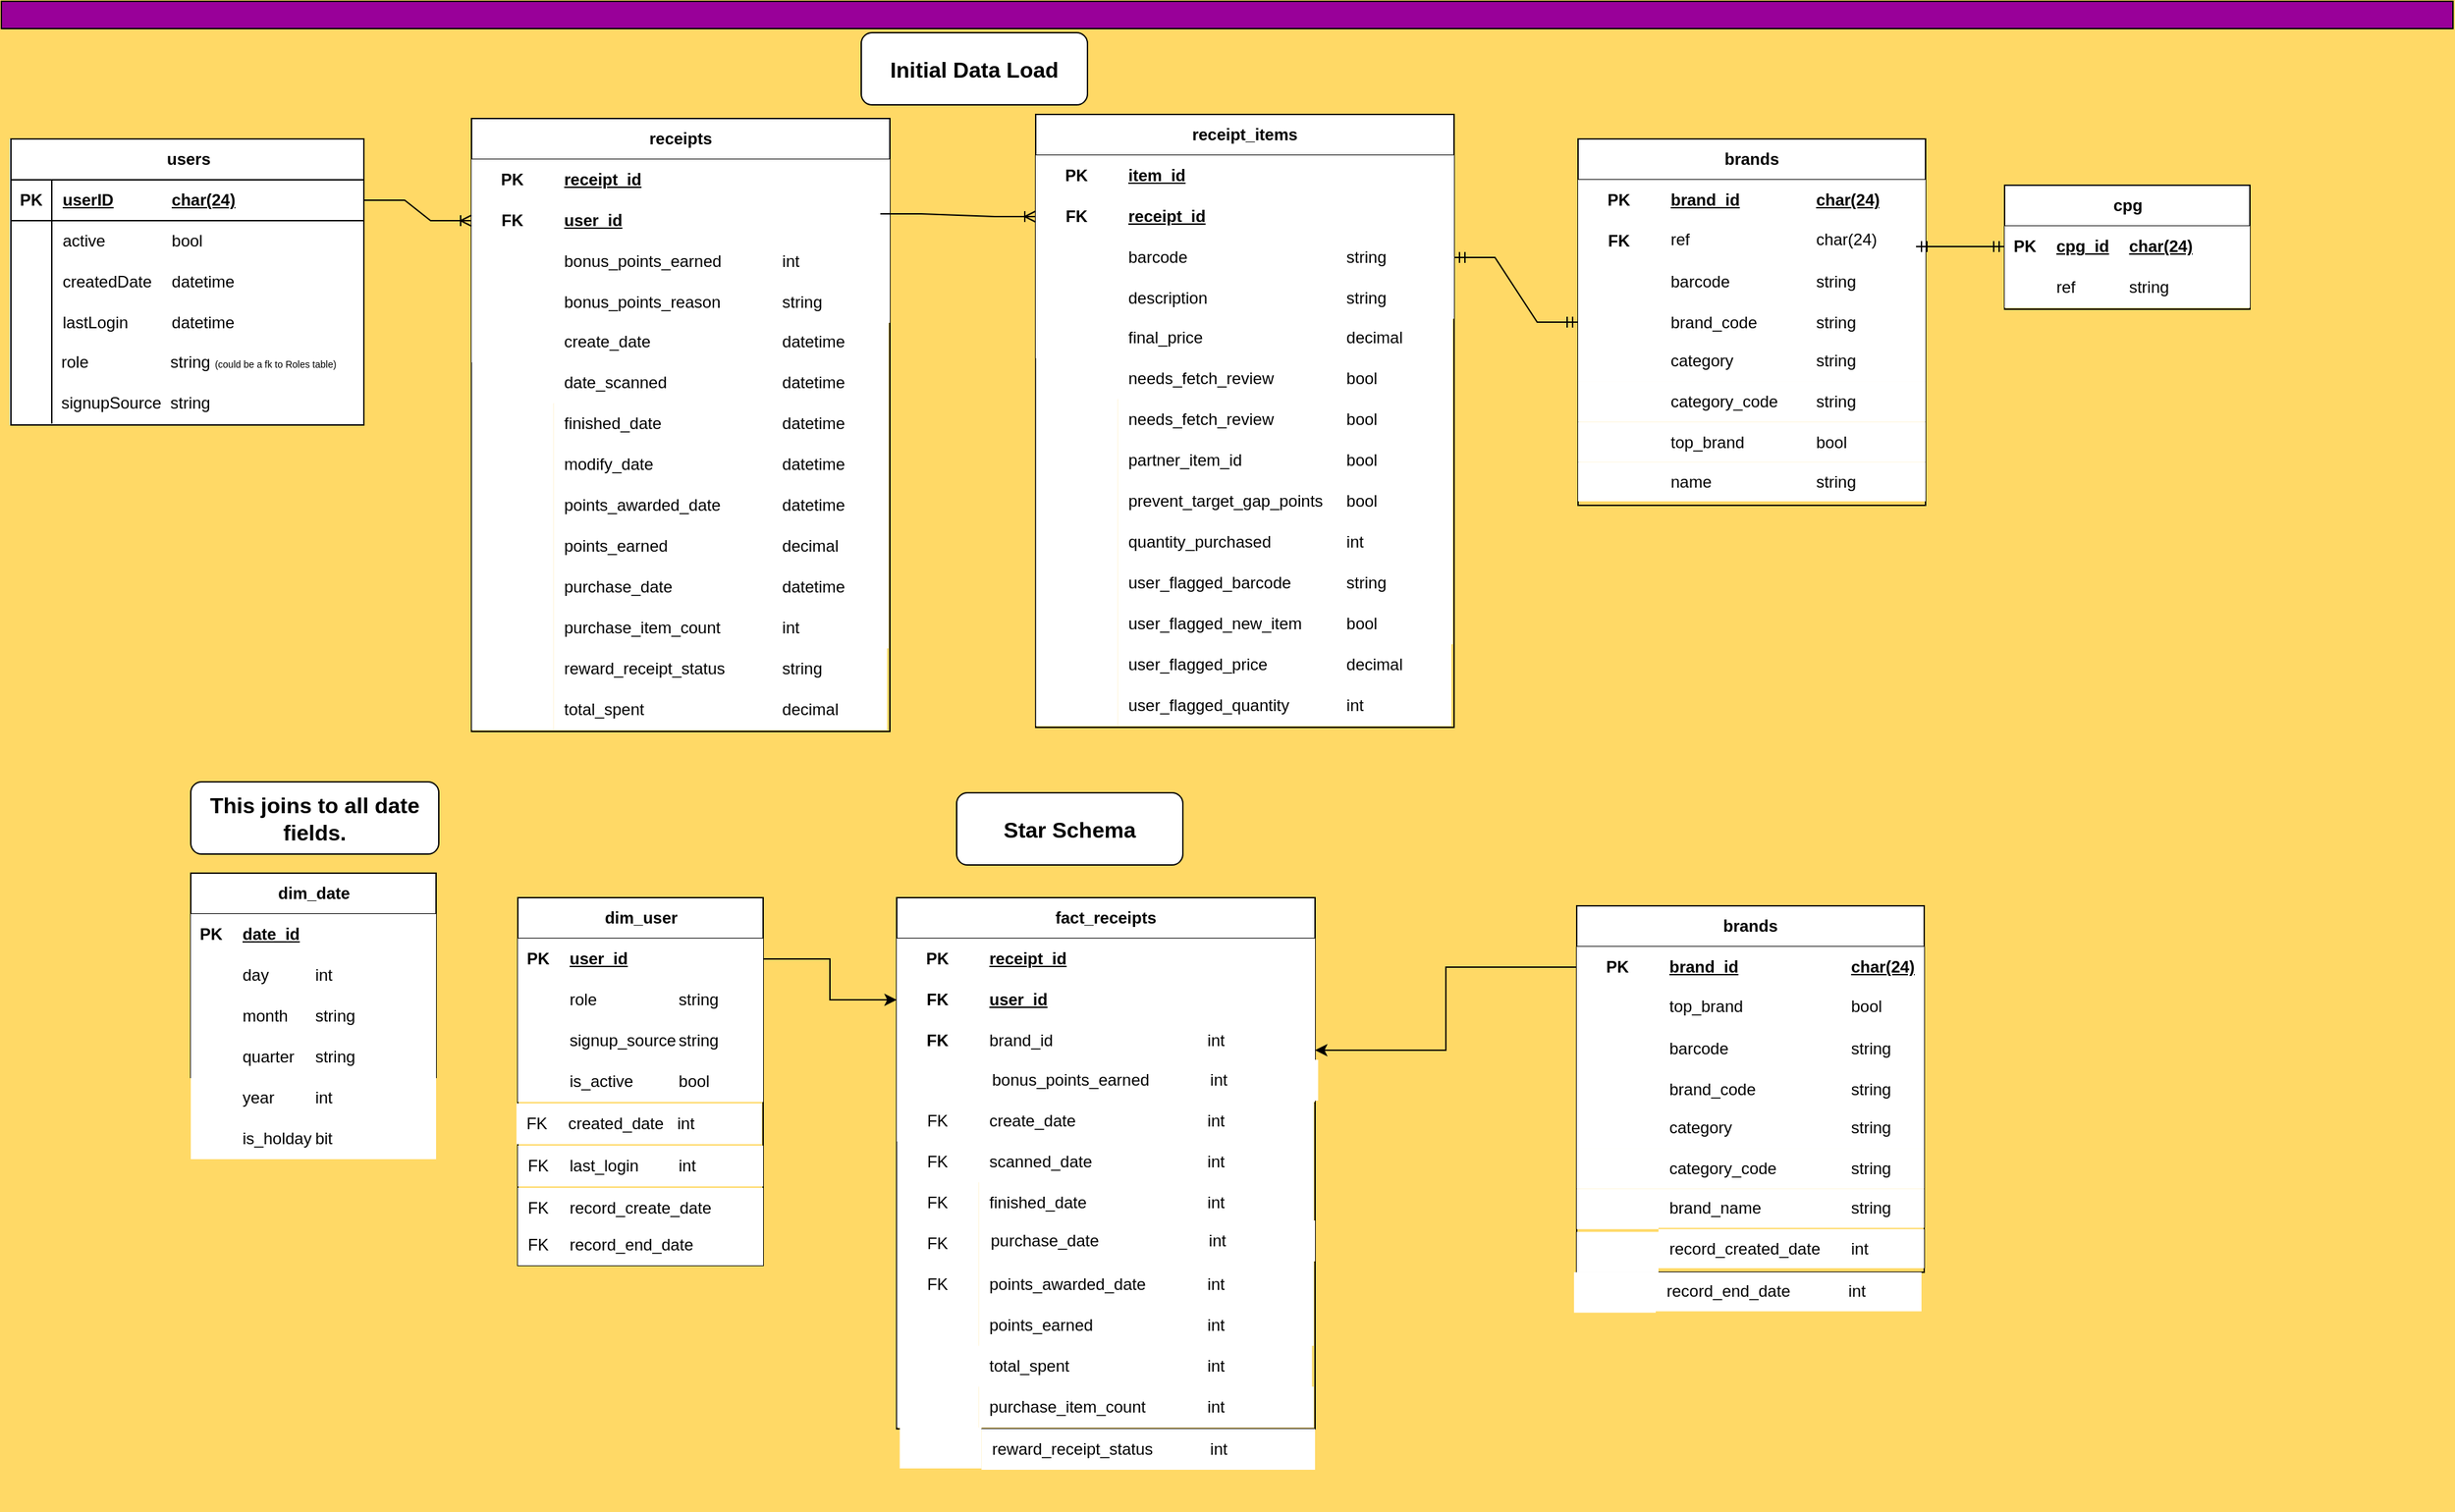 <mxfile version="25.0.2">
  <diagram name="Page-1" id="ownZ3x-sX1TWKuZHaSBG">
    <mxGraphModel dx="1687" dy="1593" grid="0" gridSize="10" guides="1" tooltips="1" connect="1" arrows="1" fold="1" page="1" pageScale="1" pageWidth="300" pageHeight="600" background="#FFD966" math="0" shadow="0">
      <root>
        <mxCell id="0" />
        <mxCell id="1" parent="0" />
        <mxCell id="zV2Yj9LvBtoQlZ7fJhB_-123" value="" style="group;fillColor=default;" parent="1" vertex="1" connectable="0">
          <mxGeometry x="6" y="-494" width="260" height="210" as="geometry" />
        </mxCell>
        <mxCell id="zV2Yj9LvBtoQlZ7fJhB_-92" value="users" style="shape=table;startSize=30;container=1;collapsible=1;childLayout=tableLayout;fixedRows=1;rowLines=0;fontStyle=1;align=center;resizeLast=1;html=1;" parent="zV2Yj9LvBtoQlZ7fJhB_-123" vertex="1">
          <mxGeometry x="1" width="259" height="210" as="geometry" />
        </mxCell>
        <mxCell id="zV2Yj9LvBtoQlZ7fJhB_-93" value="" style="shape=tableRow;horizontal=0;startSize=0;swimlaneHead=0;swimlaneBody=0;fillColor=none;collapsible=0;dropTarget=0;points=[[0,0.5],[1,0.5]];portConstraint=eastwest;top=0;left=0;right=0;bottom=1;" parent="zV2Yj9LvBtoQlZ7fJhB_-92" vertex="1">
          <mxGeometry y="30" width="259" height="30" as="geometry" />
        </mxCell>
        <mxCell id="zV2Yj9LvBtoQlZ7fJhB_-94" value="PK" style="shape=partialRectangle;connectable=0;fillColor=none;top=0;left=0;bottom=0;right=0;fontStyle=1;overflow=hidden;whiteSpace=wrap;html=1;" parent="zV2Yj9LvBtoQlZ7fJhB_-93" vertex="1">
          <mxGeometry width="30" height="30" as="geometry">
            <mxRectangle width="30" height="30" as="alternateBounds" />
          </mxGeometry>
        </mxCell>
        <mxCell id="zV2Yj9LvBtoQlZ7fJhB_-95" value="userID&lt;span style=&quot;white-space: pre;&quot;&gt;&#x9;&lt;/span&gt;&lt;span style=&quot;white-space: pre;&quot;&gt;&#x9;&lt;/span&gt;char(24)" style="shape=partialRectangle;connectable=0;fillColor=none;top=0;left=0;bottom=0;right=0;align=left;spacingLeft=6;fontStyle=5;overflow=hidden;whiteSpace=wrap;html=1;" parent="zV2Yj9LvBtoQlZ7fJhB_-93" vertex="1">
          <mxGeometry x="30" width="229" height="30" as="geometry">
            <mxRectangle width="229" height="30" as="alternateBounds" />
          </mxGeometry>
        </mxCell>
        <mxCell id="zV2Yj9LvBtoQlZ7fJhB_-96" value="" style="shape=tableRow;horizontal=0;startSize=0;swimlaneHead=0;swimlaneBody=0;fillColor=none;collapsible=0;dropTarget=0;points=[[0,0.5],[1,0.5]];portConstraint=eastwest;top=0;left=0;right=0;bottom=0;" parent="zV2Yj9LvBtoQlZ7fJhB_-92" vertex="1">
          <mxGeometry y="60" width="259" height="30" as="geometry" />
        </mxCell>
        <mxCell id="zV2Yj9LvBtoQlZ7fJhB_-97" value="" style="shape=partialRectangle;connectable=0;fillColor=none;top=0;left=0;bottom=0;right=0;editable=1;overflow=hidden;whiteSpace=wrap;html=1;" parent="zV2Yj9LvBtoQlZ7fJhB_-96" vertex="1">
          <mxGeometry width="30" height="30" as="geometry">
            <mxRectangle width="30" height="30" as="alternateBounds" />
          </mxGeometry>
        </mxCell>
        <mxCell id="zV2Yj9LvBtoQlZ7fJhB_-98" value="active&lt;span style=&quot;white-space: pre;&quot;&gt;&#x9;&lt;/span&gt;&lt;span style=&quot;white-space: pre;&quot;&gt;&#x9;&lt;/span&gt;bool" style="shape=partialRectangle;connectable=0;fillColor=none;top=0;left=0;bottom=0;right=0;align=left;spacingLeft=6;overflow=hidden;whiteSpace=wrap;html=1;" parent="zV2Yj9LvBtoQlZ7fJhB_-96" vertex="1">
          <mxGeometry x="30" width="229" height="30" as="geometry">
            <mxRectangle width="229" height="30" as="alternateBounds" />
          </mxGeometry>
        </mxCell>
        <mxCell id="zV2Yj9LvBtoQlZ7fJhB_-99" value="" style="shape=tableRow;horizontal=0;startSize=0;swimlaneHead=0;swimlaneBody=0;fillColor=none;collapsible=0;dropTarget=0;points=[[0,0.5],[1,0.5]];portConstraint=eastwest;top=0;left=0;right=0;bottom=0;" parent="zV2Yj9LvBtoQlZ7fJhB_-92" vertex="1">
          <mxGeometry y="90" width="259" height="30" as="geometry" />
        </mxCell>
        <mxCell id="zV2Yj9LvBtoQlZ7fJhB_-100" value="" style="shape=partialRectangle;connectable=0;fillColor=none;top=0;left=0;bottom=0;right=0;editable=1;overflow=hidden;whiteSpace=wrap;html=1;" parent="zV2Yj9LvBtoQlZ7fJhB_-99" vertex="1">
          <mxGeometry width="30" height="30" as="geometry">
            <mxRectangle width="30" height="30" as="alternateBounds" />
          </mxGeometry>
        </mxCell>
        <mxCell id="zV2Yj9LvBtoQlZ7fJhB_-101" value="createdDate&lt;span style=&quot;white-space: pre;&quot;&gt;&#x9;&lt;/span&gt;datetime" style="shape=partialRectangle;connectable=0;fillColor=none;top=0;left=0;bottom=0;right=0;align=left;spacingLeft=6;overflow=hidden;whiteSpace=wrap;html=1;" parent="zV2Yj9LvBtoQlZ7fJhB_-99" vertex="1">
          <mxGeometry x="30" width="229" height="30" as="geometry">
            <mxRectangle width="229" height="30" as="alternateBounds" />
          </mxGeometry>
        </mxCell>
        <mxCell id="zV2Yj9LvBtoQlZ7fJhB_-102" value="" style="shape=tableRow;horizontal=0;startSize=0;swimlaneHead=0;swimlaneBody=0;fillColor=none;collapsible=0;dropTarget=0;points=[[0,0.5],[1,0.5]];portConstraint=eastwest;top=0;left=0;right=0;bottom=0;" parent="zV2Yj9LvBtoQlZ7fJhB_-92" vertex="1">
          <mxGeometry y="120" width="259" height="30" as="geometry" />
        </mxCell>
        <mxCell id="zV2Yj9LvBtoQlZ7fJhB_-103" value="" style="shape=partialRectangle;connectable=0;fillColor=none;top=0;left=0;bottom=0;right=0;editable=1;overflow=hidden;whiteSpace=wrap;html=1;" parent="zV2Yj9LvBtoQlZ7fJhB_-102" vertex="1">
          <mxGeometry width="30" height="30" as="geometry">
            <mxRectangle width="30" height="30" as="alternateBounds" />
          </mxGeometry>
        </mxCell>
        <mxCell id="zV2Yj9LvBtoQlZ7fJhB_-104" value="lastLogin&lt;span style=&quot;white-space: pre;&quot;&gt;&#x9;&lt;/span&gt;&lt;span style=&quot;white-space: pre;&quot;&gt;&#x9;&lt;/span&gt;datetime" style="shape=partialRectangle;connectable=0;fillColor=none;top=0;left=0;bottom=0;right=0;align=left;spacingLeft=6;overflow=hidden;whiteSpace=wrap;html=1;" parent="zV2Yj9LvBtoQlZ7fJhB_-102" vertex="1">
          <mxGeometry x="30" width="229" height="30" as="geometry">
            <mxRectangle width="229" height="30" as="alternateBounds" />
          </mxGeometry>
        </mxCell>
        <mxCell id="zV2Yj9LvBtoQlZ7fJhB_-105" value="" style="shape=partialRectangle;connectable=0;fillColor=none;top=0;left=0;bottom=0;right=0;editable=1;overflow=hidden;whiteSpace=wrap;html=1;" parent="zV2Yj9LvBtoQlZ7fJhB_-123" vertex="1">
          <mxGeometry y="149" width="30" height="30" as="geometry">
            <mxRectangle width="30" height="30" as="alternateBounds" />
          </mxGeometry>
        </mxCell>
        <mxCell id="zV2Yj9LvBtoQlZ7fJhB_-106" value="role&lt;span style=&quot;white-space: pre;&quot;&gt;&#x9;&lt;/span&gt;&lt;span style=&quot;white-space: pre;&quot;&gt;&#x9;&lt;/span&gt;&lt;span style=&quot;white-space: pre;&quot;&gt;&#x9;&lt;/span&gt;string &lt;font style=&quot;font-size: 7px;&quot;&gt;(could be a fk to Roles table)&lt;/font&gt;" style="shape=partialRectangle;connectable=0;fillColor=none;top=0;left=0;bottom=0;right=0;align=left;spacingLeft=6;overflow=hidden;whiteSpace=wrap;html=1;" parent="zV2Yj9LvBtoQlZ7fJhB_-123" vertex="1">
          <mxGeometry x="30" y="149" width="220" height="30" as="geometry">
            <mxRectangle width="150" height="30" as="alternateBounds" />
          </mxGeometry>
        </mxCell>
        <mxCell id="zV2Yj9LvBtoQlZ7fJhB_-107" value="" style="shape=partialRectangle;connectable=0;fillColor=none;top=0;left=0;bottom=0;right=0;editable=1;overflow=hidden;whiteSpace=wrap;html=1;" parent="zV2Yj9LvBtoQlZ7fJhB_-123" vertex="1">
          <mxGeometry y="179" width="30" height="30" as="geometry">
            <mxRectangle width="30" height="30" as="alternateBounds" />
          </mxGeometry>
        </mxCell>
        <mxCell id="zV2Yj9LvBtoQlZ7fJhB_-108" value="signupSource&lt;span style=&quot;white-space: pre;&quot;&gt;&#x9;&lt;/span&gt;string" style="shape=partialRectangle;connectable=0;fillColor=none;top=0;left=0;bottom=0;right=0;align=left;spacingLeft=6;overflow=hidden;whiteSpace=wrap;html=1;" parent="zV2Yj9LvBtoQlZ7fJhB_-123" vertex="1">
          <mxGeometry x="30" y="179" width="150" height="30" as="geometry">
            <mxRectangle width="150" height="30" as="alternateBounds" />
          </mxGeometry>
        </mxCell>
        <mxCell id="zV2Yj9LvBtoQlZ7fJhB_-117" value="" style="line;strokeWidth=1;rotatable=0;dashed=0;labelPosition=right;align=left;verticalAlign=middle;spacingTop=0;spacingLeft=6;points=[];portConstraint=eastwest;direction=south;" parent="zV2Yj9LvBtoQlZ7fJhB_-123" vertex="1">
          <mxGeometry x="20" y="134" width="22" height="75" as="geometry" />
        </mxCell>
        <mxCell id="zV2Yj9LvBtoQlZ7fJhB_-125" value="" style="rounded=0;whiteSpace=wrap;html=1;fillColor=#990099;" parent="1" vertex="1">
          <mxGeometry y="-595" width="1799" height="20" as="geometry" />
        </mxCell>
        <mxCell id="zV2Yj9LvBtoQlZ7fJhB_-197" value="" style="group" parent="1" vertex="1" connectable="0">
          <mxGeometry x="759" y="-512" width="307" height="450" as="geometry" />
        </mxCell>
        <mxCell id="zV2Yj9LvBtoQlZ7fJhB_-21" value="receipt_items" style="shape=table;startSize=30;container=1;collapsible=1;childLayout=tableLayout;fixedRows=1;rowLines=0;fontStyle=1;align=center;resizeLast=1;html=1;whiteSpace=wrap;fillColor=default;" parent="zV2Yj9LvBtoQlZ7fJhB_-197" vertex="1">
          <mxGeometry width="307" height="450" as="geometry" />
        </mxCell>
        <mxCell id="zV2Yj9LvBtoQlZ7fJhB_-22" value="" style="shape=tableRow;horizontal=0;startSize=0;swimlaneHead=0;swimlaneBody=0;fillColor=none;collapsible=0;dropTarget=0;points=[[0,0.5],[1,0.5]];portConstraint=eastwest;top=0;left=0;right=0;bottom=0;html=1;" parent="zV2Yj9LvBtoQlZ7fJhB_-21" vertex="1">
          <mxGeometry y="30" width="307" height="30" as="geometry" />
        </mxCell>
        <mxCell id="zV2Yj9LvBtoQlZ7fJhB_-23" value="PK" style="shape=partialRectangle;connectable=0;fillColor=default;top=0;left=0;bottom=0;right=0;fontStyle=1;overflow=hidden;html=1;whiteSpace=wrap;" parent="zV2Yj9LvBtoQlZ7fJhB_-22" vertex="1">
          <mxGeometry width="60" height="30" as="geometry">
            <mxRectangle width="60" height="30" as="alternateBounds" />
          </mxGeometry>
        </mxCell>
        <mxCell id="zV2Yj9LvBtoQlZ7fJhB_-24" value="item_id" style="shape=partialRectangle;connectable=0;fillColor=default;top=0;left=0;bottom=0;right=0;align=left;spacingLeft=6;fontStyle=5;overflow=hidden;html=1;whiteSpace=wrap;" parent="zV2Yj9LvBtoQlZ7fJhB_-22" vertex="1">
          <mxGeometry x="60" width="247" height="30" as="geometry">
            <mxRectangle width="247" height="30" as="alternateBounds" />
          </mxGeometry>
        </mxCell>
        <mxCell id="zV2Yj9LvBtoQlZ7fJhB_-25" value="" style="shape=tableRow;horizontal=0;startSize=0;swimlaneHead=0;swimlaneBody=0;fillColor=none;collapsible=0;dropTarget=0;points=[[0,0.5],[1,0.5]];portConstraint=eastwest;top=0;left=0;right=0;bottom=1;html=1;" parent="zV2Yj9LvBtoQlZ7fJhB_-21" vertex="1">
          <mxGeometry y="60" width="307" height="30" as="geometry" />
        </mxCell>
        <mxCell id="zV2Yj9LvBtoQlZ7fJhB_-26" value="FK" style="shape=partialRectangle;connectable=0;fillColor=default;top=0;left=0;bottom=0;right=0;fontStyle=1;overflow=hidden;html=1;whiteSpace=wrap;" parent="zV2Yj9LvBtoQlZ7fJhB_-25" vertex="1">
          <mxGeometry width="60" height="30" as="geometry">
            <mxRectangle width="60" height="30" as="alternateBounds" />
          </mxGeometry>
        </mxCell>
        <mxCell id="zV2Yj9LvBtoQlZ7fJhB_-27" value="receipt_id" style="shape=partialRectangle;connectable=0;fillColor=default;top=0;left=0;bottom=0;right=0;align=left;spacingLeft=6;fontStyle=5;overflow=hidden;html=1;whiteSpace=wrap;" parent="zV2Yj9LvBtoQlZ7fJhB_-25" vertex="1">
          <mxGeometry x="60" width="247" height="30" as="geometry">
            <mxRectangle width="247" height="30" as="alternateBounds" />
          </mxGeometry>
        </mxCell>
        <mxCell id="zV2Yj9LvBtoQlZ7fJhB_-28" value="" style="shape=tableRow;horizontal=0;startSize=0;swimlaneHead=0;swimlaneBody=0;fillColor=none;collapsible=0;dropTarget=0;points=[[0,0.5],[1,0.5]];portConstraint=eastwest;top=0;left=0;right=0;bottom=0;html=1;" parent="zV2Yj9LvBtoQlZ7fJhB_-21" vertex="1">
          <mxGeometry y="90" width="307" height="30" as="geometry" />
        </mxCell>
        <mxCell id="zV2Yj9LvBtoQlZ7fJhB_-29" value="" style="shape=partialRectangle;connectable=0;fillColor=default;top=0;left=0;bottom=0;right=0;editable=1;overflow=hidden;html=1;whiteSpace=wrap;" parent="zV2Yj9LvBtoQlZ7fJhB_-28" vertex="1">
          <mxGeometry width="60" height="30" as="geometry">
            <mxRectangle width="60" height="30" as="alternateBounds" />
          </mxGeometry>
        </mxCell>
        <mxCell id="zV2Yj9LvBtoQlZ7fJhB_-30" value="barcode&lt;span style=&quot;white-space: pre;&quot;&gt;&#x9;&lt;span style=&quot;white-space: pre;&quot;&gt;&#x9;&lt;span style=&quot;white-space: pre;&quot;&gt;&#x9;&lt;span style=&quot;white-space: pre;&quot;&gt;&#x9;&lt;span style=&quot;white-space: pre;&quot;&gt;&#x9;&lt;/span&gt;&lt;/span&gt;&lt;/span&gt;&lt;/span&gt;&lt;/span&gt;string" style="shape=partialRectangle;connectable=0;fillColor=default;top=0;left=0;bottom=0;right=0;align=left;spacingLeft=6;overflow=hidden;html=1;whiteSpace=wrap;" parent="zV2Yj9LvBtoQlZ7fJhB_-28" vertex="1">
          <mxGeometry x="60" width="247" height="30" as="geometry">
            <mxRectangle width="247" height="30" as="alternateBounds" />
          </mxGeometry>
        </mxCell>
        <mxCell id="zV2Yj9LvBtoQlZ7fJhB_-31" value="" style="shape=tableRow;horizontal=0;startSize=0;swimlaneHead=0;swimlaneBody=0;fillColor=none;collapsible=0;dropTarget=0;points=[[0,0.5],[1,0.5]];portConstraint=eastwest;top=0;left=0;right=0;bottom=0;html=1;" parent="zV2Yj9LvBtoQlZ7fJhB_-21" vertex="1">
          <mxGeometry y="120" width="307" height="30" as="geometry" />
        </mxCell>
        <mxCell id="zV2Yj9LvBtoQlZ7fJhB_-32" value="" style="shape=partialRectangle;connectable=0;fillColor=default;top=0;left=0;bottom=0;right=0;editable=1;overflow=hidden;html=1;whiteSpace=wrap;" parent="zV2Yj9LvBtoQlZ7fJhB_-31" vertex="1">
          <mxGeometry width="60" height="30" as="geometry">
            <mxRectangle width="60" height="30" as="alternateBounds" />
          </mxGeometry>
        </mxCell>
        <mxCell id="zV2Yj9LvBtoQlZ7fJhB_-33" value="description&lt;span style=&quot;white-space: pre;&quot;&gt;&#x9;&lt;span style=&quot;white-space: pre;&quot;&gt;&#x9;&lt;span style=&quot;white-space: pre;&quot;&gt;&#x9;&lt;span style=&quot;white-space: pre;&quot;&gt;&#x9;&lt;/span&gt;&lt;/span&gt;&lt;/span&gt;&lt;/span&gt;string" style="shape=partialRectangle;connectable=0;fillColor=default;top=0;left=0;bottom=0;right=0;align=left;spacingLeft=6;overflow=hidden;html=1;whiteSpace=wrap;" parent="zV2Yj9LvBtoQlZ7fJhB_-31" vertex="1">
          <mxGeometry x="60" width="247" height="30" as="geometry">
            <mxRectangle width="247" height="30" as="alternateBounds" />
          </mxGeometry>
        </mxCell>
        <mxCell id="zV2Yj9LvBtoQlZ7fJhB_-126" value="" style="shape=partialRectangle;connectable=0;fillColor=default;top=0;left=0;bottom=0;right=0;editable=1;overflow=hidden;html=1;whiteSpace=wrap;" parent="zV2Yj9LvBtoQlZ7fJhB_-197" vertex="1">
          <mxGeometry y="149" width="60" height="30" as="geometry">
            <mxRectangle width="60" height="30" as="alternateBounds" />
          </mxGeometry>
        </mxCell>
        <mxCell id="zV2Yj9LvBtoQlZ7fJhB_-127" value="final_price&lt;span style=&quot;white-space: pre;&quot;&gt;&#x9;&lt;span style=&quot;white-space: pre;&quot;&gt;&#x9;&lt;span style=&quot;white-space: pre;&quot;&gt;&#x9;&lt;span style=&quot;white-space: pre;&quot;&gt;&#x9;&lt;/span&gt;&lt;/span&gt;&lt;/span&gt;&lt;/span&gt;decimal" style="shape=partialRectangle;connectable=0;fillColor=default;top=0;left=0;bottom=0;right=0;align=left;spacingLeft=6;overflow=hidden;html=1;whiteSpace=wrap;" parent="zV2Yj9LvBtoQlZ7fJhB_-197" vertex="1">
          <mxGeometry x="60" y="149" width="246" height="30" as="geometry">
            <mxRectangle width="120" height="30" as="alternateBounds" />
          </mxGeometry>
        </mxCell>
        <mxCell id="zV2Yj9LvBtoQlZ7fJhB_-166" value="" style="shape=partialRectangle;connectable=0;fillColor=default;top=0;left=0;bottom=0;right=0;editable=1;overflow=hidden;html=1;whiteSpace=wrap;" parent="zV2Yj9LvBtoQlZ7fJhB_-197" vertex="1">
          <mxGeometry x="0.24" y="209" width="60" height="30" as="geometry">
            <mxRectangle width="60" height="30" as="alternateBounds" />
          </mxGeometry>
        </mxCell>
        <mxCell id="zV2Yj9LvBtoQlZ7fJhB_-167" value="needs_fetch_review&lt;span style=&quot;white-space: pre;&quot;&gt;&#x9;&lt;/span&gt;&lt;span style=&quot;white-space: pre;&quot;&gt;&#x9;&lt;/span&gt;bool" style="shape=partialRectangle;connectable=0;fillColor=default;top=0;left=0;bottom=0;right=0;align=left;spacingLeft=6;overflow=hidden;html=1;whiteSpace=wrap;" parent="zV2Yj9LvBtoQlZ7fJhB_-197" vertex="1">
          <mxGeometry x="60.24" y="209" width="245.76" height="30" as="geometry">
            <mxRectangle width="157.759" height="30" as="alternateBounds" />
          </mxGeometry>
        </mxCell>
        <mxCell id="zV2Yj9LvBtoQlZ7fJhB_-168" value="" style="shape=partialRectangle;connectable=0;fillColor=default;top=0;left=0;bottom=0;right=0;editable=1;overflow=hidden;html=1;whiteSpace=wrap;" parent="zV2Yj9LvBtoQlZ7fJhB_-197" vertex="1">
          <mxGeometry x="0.24" y="239" width="60" height="30" as="geometry">
            <mxRectangle width="60" height="30" as="alternateBounds" />
          </mxGeometry>
        </mxCell>
        <mxCell id="zV2Yj9LvBtoQlZ7fJhB_-169" value="partner_item_id&lt;span style=&quot;white-space: pre;&quot;&gt;&#x9;&lt;span style=&quot;white-space: pre;&quot;&gt;&#x9;&lt;/span&gt;&lt;span style=&quot;white-space: pre;&quot;&gt;&#x9;&lt;/span&gt;&lt;/span&gt;bool" style="shape=partialRectangle;connectable=0;fillColor=default;top=0;left=0;bottom=0;right=0;align=left;spacingLeft=6;overflow=hidden;html=1;whiteSpace=wrap;" parent="zV2Yj9LvBtoQlZ7fJhB_-197" vertex="1">
          <mxGeometry x="60.24" y="239" width="245.76" height="30" as="geometry">
            <mxRectangle width="157.759" height="30" as="alternateBounds" />
          </mxGeometry>
        </mxCell>
        <mxCell id="zV2Yj9LvBtoQlZ7fJhB_-170" value="" style="shape=partialRectangle;connectable=0;fillColor=default;top=0;left=0;bottom=0;right=0;editable=1;overflow=hidden;html=1;whiteSpace=wrap;" parent="zV2Yj9LvBtoQlZ7fJhB_-197" vertex="1">
          <mxGeometry x="0.24" y="269" width="60" height="30" as="geometry">
            <mxRectangle width="60" height="30" as="alternateBounds" />
          </mxGeometry>
        </mxCell>
        <mxCell id="zV2Yj9LvBtoQlZ7fJhB_-171" value="prevent_target_gap_points&lt;span style=&quot;white-space: pre;&quot;&gt;&#x9;&lt;/span&gt;bool" style="shape=partialRectangle;connectable=0;fillColor=default;top=0;left=0;bottom=0;right=0;align=left;spacingLeft=6;overflow=hidden;html=1;whiteSpace=wrap;" parent="zV2Yj9LvBtoQlZ7fJhB_-197" vertex="1">
          <mxGeometry x="60.24" y="269" width="245.76" height="30" as="geometry">
            <mxRectangle width="157.759" height="30" as="alternateBounds" />
          </mxGeometry>
        </mxCell>
        <mxCell id="zV2Yj9LvBtoQlZ7fJhB_-172" value="" style="shape=partialRectangle;connectable=0;fillColor=default;top=0;left=0;bottom=0;right=0;editable=1;overflow=hidden;html=1;whiteSpace=wrap;" parent="zV2Yj9LvBtoQlZ7fJhB_-197" vertex="1">
          <mxGeometry x="0.24" y="299" width="60" height="30" as="geometry">
            <mxRectangle width="60" height="30" as="alternateBounds" />
          </mxGeometry>
        </mxCell>
        <mxCell id="zV2Yj9LvBtoQlZ7fJhB_-173" value="quantity_purchased&lt;span style=&quot;white-space: pre;&quot;&gt;&#x9;&lt;span style=&quot;white-space: pre;&quot;&gt;&#x9;&lt;/span&gt;&lt;span style=&quot;white-space: pre;&quot;&gt;&#x9;&lt;/span&gt;i&lt;/span&gt;nt" style="shape=partialRectangle;connectable=0;fillColor=default;top=0;left=0;bottom=0;right=0;align=left;spacingLeft=6;overflow=hidden;html=1;whiteSpace=wrap;" parent="zV2Yj9LvBtoQlZ7fJhB_-197" vertex="1">
          <mxGeometry x="60.24" y="299" width="245.76" height="30" as="geometry">
            <mxRectangle width="157.759" height="30" as="alternateBounds" />
          </mxGeometry>
        </mxCell>
        <mxCell id="zV2Yj9LvBtoQlZ7fJhB_-174" value="" style="shape=partialRectangle;connectable=0;fillColor=default;top=0;left=0;bottom=0;right=0;editable=1;overflow=hidden;html=1;whiteSpace=wrap;" parent="zV2Yj9LvBtoQlZ7fJhB_-197" vertex="1">
          <mxGeometry x="0.24" y="329" width="60" height="30" as="geometry">
            <mxRectangle width="60" height="30" as="alternateBounds" />
          </mxGeometry>
        </mxCell>
        <mxCell id="zV2Yj9LvBtoQlZ7fJhB_-175" value="user_flagged_barcode&lt;span style=&quot;white-space: pre;&quot;&gt;&#x9;&lt;span style=&quot;white-space: pre;&quot;&gt;&#x9;&lt;/span&gt;string&lt;/span&gt;" style="shape=partialRectangle;connectable=0;fillColor=default;top=0;left=0;bottom=0;right=0;align=left;spacingLeft=6;overflow=hidden;html=1;whiteSpace=wrap;" parent="zV2Yj9LvBtoQlZ7fJhB_-197" vertex="1">
          <mxGeometry x="60.24" y="329" width="245.76" height="30" as="geometry">
            <mxRectangle width="157.759" height="30" as="alternateBounds" />
          </mxGeometry>
        </mxCell>
        <mxCell id="zV2Yj9LvBtoQlZ7fJhB_-176" value="" style="shape=partialRectangle;connectable=0;fillColor=default;top=0;left=0;bottom=0;right=0;editable=1;overflow=hidden;html=1;whiteSpace=wrap;" parent="zV2Yj9LvBtoQlZ7fJhB_-197" vertex="1">
          <mxGeometry x="0.24" y="359" width="60" height="30" as="geometry">
            <mxRectangle width="60" height="30" as="alternateBounds" />
          </mxGeometry>
        </mxCell>
        <mxCell id="zV2Yj9LvBtoQlZ7fJhB_-177" value="user_flagged_new_item&lt;span style=&quot;white-space: pre;&quot;&gt;&#x9;&lt;/span&gt;&lt;span style=&quot;white-space: pre;&quot;&gt;&#x9;&lt;/span&gt;bool" style="shape=partialRectangle;connectable=0;fillColor=default;top=0;left=0;bottom=0;right=0;align=left;spacingLeft=6;overflow=hidden;html=1;whiteSpace=wrap;" parent="zV2Yj9LvBtoQlZ7fJhB_-197" vertex="1">
          <mxGeometry x="60.24" y="359" width="245.76" height="30" as="geometry">
            <mxRectangle width="157.759" height="30" as="alternateBounds" />
          </mxGeometry>
        </mxCell>
        <mxCell id="zV2Yj9LvBtoQlZ7fJhB_-178" value="" style="shape=partialRectangle;connectable=0;fillColor=default;top=0;left=0;bottom=0;right=0;editable=1;overflow=hidden;html=1;whiteSpace=wrap;" parent="zV2Yj9LvBtoQlZ7fJhB_-197" vertex="1">
          <mxGeometry x="0.24" y="389" width="60" height="30" as="geometry">
            <mxRectangle width="60" height="30" as="alternateBounds" />
          </mxGeometry>
        </mxCell>
        <mxCell id="zV2Yj9LvBtoQlZ7fJhB_-179" value="user_flagged_price&lt;span style=&quot;white-space: pre;&quot;&gt;&#x9;&lt;/span&gt;&lt;span style=&quot;white-space: pre;&quot;&gt;&#x9;&lt;/span&gt;&lt;span style=&quot;white-space: pre;&quot;&gt;&#x9;&lt;/span&gt;decimal" style="shape=partialRectangle;connectable=0;fillColor=default;top=0;left=0;bottom=0;right=0;align=left;spacingLeft=6;overflow=hidden;html=1;whiteSpace=wrap;" parent="zV2Yj9LvBtoQlZ7fJhB_-197" vertex="1">
          <mxGeometry x="60.24" y="389" width="244.76" height="30" as="geometry">
            <mxRectangle width="157.759" height="30" as="alternateBounds" />
          </mxGeometry>
        </mxCell>
        <mxCell id="zV2Yj9LvBtoQlZ7fJhB_-180" value="needs_fetch_review&lt;span style=&quot;white-space: pre;&quot;&gt;&#x9;&lt;/span&gt;&lt;span style=&quot;white-space: pre;&quot;&gt;&#x9;&lt;/span&gt;bool" style="shape=partialRectangle;connectable=0;fillColor=default;top=0;left=0;bottom=0;right=0;align=left;spacingLeft=6;overflow=hidden;html=1;whiteSpace=wrap;" parent="zV2Yj9LvBtoQlZ7fJhB_-197" vertex="1">
          <mxGeometry x="60" y="179" width="246" height="30" as="geometry">
            <mxRectangle width="157.759" height="30" as="alternateBounds" />
          </mxGeometry>
        </mxCell>
        <mxCell id="zV2Yj9LvBtoQlZ7fJhB_-181" value="" style="shape=partialRectangle;connectable=0;fillColor=default;top=0;left=0;bottom=0;right=0;editable=1;overflow=hidden;html=1;whiteSpace=wrap;" parent="zV2Yj9LvBtoQlZ7fJhB_-197" vertex="1">
          <mxGeometry x="0.24" y="179" width="60" height="30" as="geometry">
            <mxRectangle width="60" height="30" as="alternateBounds" />
          </mxGeometry>
        </mxCell>
        <mxCell id="zV2Yj9LvBtoQlZ7fJhB_-182" value="" style="shape=partialRectangle;connectable=0;fillColor=default;top=0;left=0;bottom=0;right=0;editable=1;overflow=hidden;html=1;whiteSpace=wrap;" parent="zV2Yj9LvBtoQlZ7fJhB_-197" vertex="1">
          <mxGeometry x="0.24" y="419" width="60" height="30" as="geometry">
            <mxRectangle width="60" height="30" as="alternateBounds" />
          </mxGeometry>
        </mxCell>
        <mxCell id="zV2Yj9LvBtoQlZ7fJhB_-183" value="user_flagged_quantity&lt;span style=&quot;white-space: pre;&quot;&gt;&#x9;&lt;/span&gt;&lt;span style=&quot;white-space: pre;&quot;&gt;&#x9;&lt;/span&gt;int" style="shape=partialRectangle;connectable=0;fillColor=default;top=0;left=0;bottom=0;right=0;align=left;spacingLeft=6;overflow=hidden;html=1;whiteSpace=wrap;" parent="zV2Yj9LvBtoQlZ7fJhB_-197" vertex="1">
          <mxGeometry x="60.24" y="419" width="244.76" height="30" as="geometry">
            <mxRectangle width="157.759" height="30" as="alternateBounds" />
          </mxGeometry>
        </mxCell>
        <mxCell id="zV2Yj9LvBtoQlZ7fJhB_-198" value="" style="group" parent="1" vertex="1" connectable="0">
          <mxGeometry x="345" y="-509" width="307" height="450" as="geometry" />
        </mxCell>
        <mxCell id="zV2Yj9LvBtoQlZ7fJhB_-199" value="receipts" style="shape=table;startSize=30;container=1;collapsible=1;childLayout=tableLayout;fixedRows=1;rowLines=0;fontStyle=1;align=center;resizeLast=1;html=1;whiteSpace=wrap;fillColor=default;" parent="zV2Yj9LvBtoQlZ7fJhB_-198" vertex="1">
          <mxGeometry width="307" height="450" as="geometry" />
        </mxCell>
        <mxCell id="zV2Yj9LvBtoQlZ7fJhB_-200" value="" style="shape=tableRow;horizontal=0;startSize=0;swimlaneHead=0;swimlaneBody=0;fillColor=none;collapsible=0;dropTarget=0;points=[[0,0.5],[1,0.5]];portConstraint=eastwest;top=0;left=0;right=0;bottom=0;html=1;" parent="zV2Yj9LvBtoQlZ7fJhB_-199" vertex="1">
          <mxGeometry y="30" width="307" height="30" as="geometry" />
        </mxCell>
        <mxCell id="zV2Yj9LvBtoQlZ7fJhB_-201" value="PK" style="shape=partialRectangle;connectable=0;fillColor=default;top=0;left=0;bottom=0;right=0;fontStyle=1;overflow=hidden;html=1;whiteSpace=wrap;" parent="zV2Yj9LvBtoQlZ7fJhB_-200" vertex="1">
          <mxGeometry width="60" height="30" as="geometry">
            <mxRectangle width="60" height="30" as="alternateBounds" />
          </mxGeometry>
        </mxCell>
        <mxCell id="zV2Yj9LvBtoQlZ7fJhB_-202" value="receipt_id" style="shape=partialRectangle;connectable=0;fillColor=default;top=0;left=0;bottom=0;right=0;align=left;spacingLeft=6;fontStyle=5;overflow=hidden;html=1;whiteSpace=wrap;" parent="zV2Yj9LvBtoQlZ7fJhB_-200" vertex="1">
          <mxGeometry x="60" width="247" height="30" as="geometry">
            <mxRectangle width="247" height="30" as="alternateBounds" />
          </mxGeometry>
        </mxCell>
        <mxCell id="zV2Yj9LvBtoQlZ7fJhB_-203" value="" style="shape=tableRow;horizontal=0;startSize=0;swimlaneHead=0;swimlaneBody=0;fillColor=none;collapsible=0;dropTarget=0;points=[[0,0.5],[1,0.5]];portConstraint=eastwest;top=0;left=0;right=0;bottom=1;html=1;" parent="zV2Yj9LvBtoQlZ7fJhB_-199" vertex="1">
          <mxGeometry y="60" width="307" height="30" as="geometry" />
        </mxCell>
        <mxCell id="zV2Yj9LvBtoQlZ7fJhB_-204" value="FK" style="shape=partialRectangle;connectable=0;fillColor=default;top=0;left=0;bottom=0;right=0;fontStyle=1;overflow=hidden;html=1;whiteSpace=wrap;" parent="zV2Yj9LvBtoQlZ7fJhB_-203" vertex="1">
          <mxGeometry width="60" height="30" as="geometry">
            <mxRectangle width="60" height="30" as="alternateBounds" />
          </mxGeometry>
        </mxCell>
        <mxCell id="zV2Yj9LvBtoQlZ7fJhB_-205" value="user_id" style="shape=partialRectangle;connectable=0;fillColor=default;top=0;left=0;bottom=0;right=0;align=left;spacingLeft=6;fontStyle=5;overflow=hidden;html=1;whiteSpace=wrap;" parent="zV2Yj9LvBtoQlZ7fJhB_-203" vertex="1">
          <mxGeometry x="60" width="247" height="30" as="geometry">
            <mxRectangle width="247" height="30" as="alternateBounds" />
          </mxGeometry>
        </mxCell>
        <mxCell id="zV2Yj9LvBtoQlZ7fJhB_-206" value="" style="shape=tableRow;horizontal=0;startSize=0;swimlaneHead=0;swimlaneBody=0;fillColor=none;collapsible=0;dropTarget=0;points=[[0,0.5],[1,0.5]];portConstraint=eastwest;top=0;left=0;right=0;bottom=0;html=1;" parent="zV2Yj9LvBtoQlZ7fJhB_-199" vertex="1">
          <mxGeometry y="90" width="307" height="30" as="geometry" />
        </mxCell>
        <mxCell id="zV2Yj9LvBtoQlZ7fJhB_-207" value="" style="shape=partialRectangle;connectable=0;fillColor=default;top=0;left=0;bottom=0;right=0;editable=1;overflow=hidden;html=1;whiteSpace=wrap;" parent="zV2Yj9LvBtoQlZ7fJhB_-206" vertex="1">
          <mxGeometry width="60" height="30" as="geometry">
            <mxRectangle width="60" height="30" as="alternateBounds" />
          </mxGeometry>
        </mxCell>
        <mxCell id="zV2Yj9LvBtoQlZ7fJhB_-208" value="bonus_points_earned&lt;span style=&quot;white-space: pre;&quot;&gt;&#x9;&lt;/span&gt;&lt;span style=&quot;white-space: pre;&quot;&gt;&#x9;&lt;/span&gt;int" style="shape=partialRectangle;connectable=0;fillColor=default;top=0;left=0;bottom=0;right=0;align=left;spacingLeft=6;overflow=hidden;html=1;whiteSpace=wrap;" parent="zV2Yj9LvBtoQlZ7fJhB_-206" vertex="1">
          <mxGeometry x="60" width="247" height="30" as="geometry">
            <mxRectangle width="247" height="30" as="alternateBounds" />
          </mxGeometry>
        </mxCell>
        <mxCell id="zV2Yj9LvBtoQlZ7fJhB_-209" value="" style="shape=tableRow;horizontal=0;startSize=0;swimlaneHead=0;swimlaneBody=0;fillColor=none;collapsible=0;dropTarget=0;points=[[0,0.5],[1,0.5]];portConstraint=eastwest;top=0;left=0;right=0;bottom=0;html=1;" parent="zV2Yj9LvBtoQlZ7fJhB_-199" vertex="1">
          <mxGeometry y="120" width="307" height="30" as="geometry" />
        </mxCell>
        <mxCell id="zV2Yj9LvBtoQlZ7fJhB_-210" value="" style="shape=partialRectangle;connectable=0;fillColor=default;top=0;left=0;bottom=0;right=0;editable=1;overflow=hidden;html=1;whiteSpace=wrap;" parent="zV2Yj9LvBtoQlZ7fJhB_-209" vertex="1">
          <mxGeometry width="60" height="30" as="geometry">
            <mxRectangle width="60" height="30" as="alternateBounds" />
          </mxGeometry>
        </mxCell>
        <mxCell id="zV2Yj9LvBtoQlZ7fJhB_-211" value="bonus_points_reason&lt;span style=&quot;white-space: pre;&quot;&gt;&#x9;&lt;/span&gt;&lt;span style=&quot;white-space: pre;&quot;&gt;&#x9;&lt;/span&gt;string" style="shape=partialRectangle;connectable=0;fillColor=default;top=0;left=0;bottom=0;right=0;align=left;spacingLeft=6;overflow=hidden;html=1;whiteSpace=wrap;" parent="zV2Yj9LvBtoQlZ7fJhB_-209" vertex="1">
          <mxGeometry x="60" width="247" height="30" as="geometry">
            <mxRectangle width="247" height="30" as="alternateBounds" />
          </mxGeometry>
        </mxCell>
        <mxCell id="zV2Yj9LvBtoQlZ7fJhB_-212" value="" style="shape=partialRectangle;connectable=0;fillColor=default;top=0;left=0;bottom=0;right=0;editable=1;overflow=hidden;html=1;whiteSpace=wrap;" parent="zV2Yj9LvBtoQlZ7fJhB_-198" vertex="1">
          <mxGeometry y="149" width="60" height="30" as="geometry">
            <mxRectangle width="60" height="30" as="alternateBounds" />
          </mxGeometry>
        </mxCell>
        <mxCell id="zV2Yj9LvBtoQlZ7fJhB_-213" value="create_date&lt;span style=&quot;white-space: pre;&quot;&gt;&#x9;&lt;/span&gt;&lt;span style=&quot;white-space: pre;&quot;&gt;&#x9;&lt;/span&gt;&lt;span style=&quot;white-space: pre;&quot;&gt;&#x9;&lt;/span&gt;&lt;span style=&quot;white-space: pre;&quot;&gt;&#x9;&lt;/span&gt;datetime" style="shape=partialRectangle;connectable=0;fillColor=default;top=0;left=0;bottom=0;right=0;align=left;spacingLeft=6;overflow=hidden;html=1;whiteSpace=wrap;" parent="zV2Yj9LvBtoQlZ7fJhB_-198" vertex="1">
          <mxGeometry x="60" y="149" width="246" height="30" as="geometry">
            <mxRectangle width="120" height="30" as="alternateBounds" />
          </mxGeometry>
        </mxCell>
        <mxCell id="zV2Yj9LvBtoQlZ7fJhB_-214" value="" style="shape=partialRectangle;connectable=0;fillColor=default;top=0;left=0;bottom=0;right=0;editable=1;overflow=hidden;html=1;whiteSpace=wrap;" parent="zV2Yj9LvBtoQlZ7fJhB_-198" vertex="1">
          <mxGeometry x="0.24" y="209" width="60" height="30" as="geometry">
            <mxRectangle width="60" height="30" as="alternateBounds" />
          </mxGeometry>
        </mxCell>
        <mxCell id="zV2Yj9LvBtoQlZ7fJhB_-215" value="finished_date&lt;span style=&quot;white-space: pre;&quot;&gt;&#x9;&lt;/span&gt;&lt;span style=&quot;white-space: pre;&quot;&gt;&#x9;&lt;/span&gt;&lt;span style=&quot;white-space: pre;&quot;&gt;&#x9;&lt;/span&gt;&lt;span style=&quot;white-space: pre;&quot;&gt;&#x9;&lt;/span&gt;datetime" style="shape=partialRectangle;connectable=0;fillColor=default;top=0;left=0;bottom=0;right=0;align=left;spacingLeft=6;overflow=hidden;html=1;whiteSpace=wrap;" parent="zV2Yj9LvBtoQlZ7fJhB_-198" vertex="1">
          <mxGeometry x="60.24" y="209" width="245.76" height="30" as="geometry">
            <mxRectangle width="157.759" height="30" as="alternateBounds" />
          </mxGeometry>
        </mxCell>
        <mxCell id="zV2Yj9LvBtoQlZ7fJhB_-216" value="" style="shape=partialRectangle;connectable=0;fillColor=default;top=0;left=0;bottom=0;right=0;editable=1;overflow=hidden;html=1;whiteSpace=wrap;" parent="zV2Yj9LvBtoQlZ7fJhB_-198" vertex="1">
          <mxGeometry x="0.24" y="239" width="60" height="30" as="geometry">
            <mxRectangle width="60" height="30" as="alternateBounds" />
          </mxGeometry>
        </mxCell>
        <mxCell id="zV2Yj9LvBtoQlZ7fJhB_-217" value="modify_date&lt;span style=&quot;white-space: pre;&quot;&gt;&#x9;&lt;/span&gt;&lt;span style=&quot;white-space: pre;&quot;&gt;&#x9;&lt;/span&gt;&lt;span style=&quot;white-space: pre;&quot;&gt;&#x9;&lt;/span&gt;&lt;span style=&quot;white-space: pre;&quot;&gt;&#x9;&lt;/span&gt;datetime" style="shape=partialRectangle;connectable=0;fillColor=default;top=0;left=0;bottom=0;right=0;align=left;spacingLeft=6;overflow=hidden;html=1;whiteSpace=wrap;" parent="zV2Yj9LvBtoQlZ7fJhB_-198" vertex="1">
          <mxGeometry x="60.24" y="239" width="245.76" height="30" as="geometry">
            <mxRectangle width="157.759" height="30" as="alternateBounds" />
          </mxGeometry>
        </mxCell>
        <mxCell id="zV2Yj9LvBtoQlZ7fJhB_-218" value="" style="shape=partialRectangle;connectable=0;fillColor=default;top=0;left=0;bottom=0;right=0;editable=1;overflow=hidden;html=1;whiteSpace=wrap;" parent="zV2Yj9LvBtoQlZ7fJhB_-198" vertex="1">
          <mxGeometry x="0.24" y="269" width="60" height="30" as="geometry">
            <mxRectangle width="60" height="30" as="alternateBounds" />
          </mxGeometry>
        </mxCell>
        <mxCell id="zV2Yj9LvBtoQlZ7fJhB_-219" value="points_awarded_date&lt;span style=&quot;white-space: pre;&quot;&gt;&#x9;&lt;/span&gt;&lt;span style=&quot;white-space: pre;&quot;&gt;&#x9;&lt;/span&gt;datetime" style="shape=partialRectangle;connectable=0;fillColor=default;top=0;left=0;bottom=0;right=0;align=left;spacingLeft=6;overflow=hidden;html=1;whiteSpace=wrap;" parent="zV2Yj9LvBtoQlZ7fJhB_-198" vertex="1">
          <mxGeometry x="60.24" y="269" width="245.76" height="30" as="geometry">
            <mxRectangle width="157.759" height="30" as="alternateBounds" />
          </mxGeometry>
        </mxCell>
        <mxCell id="zV2Yj9LvBtoQlZ7fJhB_-220" value="" style="shape=partialRectangle;connectable=0;fillColor=default;top=0;left=0;bottom=0;right=0;editable=1;overflow=hidden;html=1;whiteSpace=wrap;" parent="zV2Yj9LvBtoQlZ7fJhB_-198" vertex="1">
          <mxGeometry x="0.24" y="299" width="60" height="30" as="geometry">
            <mxRectangle width="60" height="30" as="alternateBounds" />
          </mxGeometry>
        </mxCell>
        <mxCell id="zV2Yj9LvBtoQlZ7fJhB_-221" value="points_earned&lt;span style=&quot;white-space: pre;&quot;&gt;&#x9;&lt;/span&gt;&lt;span style=&quot;white-space: pre;&quot;&gt;&#x9;&lt;/span&gt;&lt;span style=&quot;white-space: pre;&quot;&gt;&#x9;&lt;/span&gt;&lt;span style=&quot;white-space: pre;&quot;&gt;&#x9;&lt;/span&gt;decimal" style="shape=partialRectangle;connectable=0;fillColor=default;top=0;left=0;bottom=0;right=0;align=left;spacingLeft=6;overflow=hidden;html=1;whiteSpace=wrap;" parent="zV2Yj9LvBtoQlZ7fJhB_-198" vertex="1">
          <mxGeometry x="60.24" y="299" width="245.76" height="30" as="geometry">
            <mxRectangle width="157.759" height="30" as="alternateBounds" />
          </mxGeometry>
        </mxCell>
        <mxCell id="zV2Yj9LvBtoQlZ7fJhB_-222" value="" style="shape=partialRectangle;connectable=0;fillColor=default;top=0;left=0;bottom=0;right=0;editable=1;overflow=hidden;html=1;whiteSpace=wrap;" parent="zV2Yj9LvBtoQlZ7fJhB_-198" vertex="1">
          <mxGeometry x="0.24" y="329" width="60" height="30" as="geometry">
            <mxRectangle width="60" height="30" as="alternateBounds" />
          </mxGeometry>
        </mxCell>
        <mxCell id="zV2Yj9LvBtoQlZ7fJhB_-223" value="purchase_date&lt;span style=&quot;white-space: pre;&quot;&gt;&#x9;&lt;/span&gt;&lt;span style=&quot;white-space: pre;&quot;&gt;&#x9;&lt;span style=&quot;white-space: pre;&quot;&gt;&#x9;&lt;/span&gt;datetime&lt;/span&gt;" style="shape=partialRectangle;connectable=0;fillColor=default;top=0;left=0;bottom=0;right=0;align=left;spacingLeft=6;overflow=hidden;html=1;whiteSpace=wrap;" parent="zV2Yj9LvBtoQlZ7fJhB_-198" vertex="1">
          <mxGeometry x="60.24" y="329" width="245.76" height="30" as="geometry">
            <mxRectangle width="157.759" height="30" as="alternateBounds" />
          </mxGeometry>
        </mxCell>
        <mxCell id="zV2Yj9LvBtoQlZ7fJhB_-224" value="" style="shape=partialRectangle;connectable=0;fillColor=default;top=0;left=0;bottom=0;right=0;editable=1;overflow=hidden;html=1;whiteSpace=wrap;" parent="zV2Yj9LvBtoQlZ7fJhB_-198" vertex="1">
          <mxGeometry x="0.24" y="359" width="60" height="30" as="geometry">
            <mxRectangle width="60" height="30" as="alternateBounds" />
          </mxGeometry>
        </mxCell>
        <mxCell id="zV2Yj9LvBtoQlZ7fJhB_-225" value="purchase_item_count&lt;span style=&quot;white-space: pre;&quot;&gt;&#x9;&lt;/span&gt;&lt;span style=&quot;white-space: pre;&quot;&gt;&#x9;&lt;/span&gt;int" style="shape=partialRectangle;connectable=0;fillColor=default;top=0;left=0;bottom=0;right=0;align=left;spacingLeft=6;overflow=hidden;html=1;whiteSpace=wrap;" parent="zV2Yj9LvBtoQlZ7fJhB_-198" vertex="1">
          <mxGeometry x="60.24" y="359" width="245.76" height="30" as="geometry">
            <mxRectangle width="157.759" height="30" as="alternateBounds" />
          </mxGeometry>
        </mxCell>
        <mxCell id="zV2Yj9LvBtoQlZ7fJhB_-226" value="" style="shape=partialRectangle;connectable=0;fillColor=default;top=0;left=0;bottom=0;right=0;editable=1;overflow=hidden;html=1;whiteSpace=wrap;" parent="zV2Yj9LvBtoQlZ7fJhB_-198" vertex="1">
          <mxGeometry x="0.24" y="389" width="60" height="30" as="geometry">
            <mxRectangle width="60" height="30" as="alternateBounds" />
          </mxGeometry>
        </mxCell>
        <mxCell id="zV2Yj9LvBtoQlZ7fJhB_-227" value="reward_receipt_status&lt;span style=&quot;white-space: pre;&quot;&gt;&#x9;&lt;/span&gt;&lt;span style=&quot;white-space: pre;&quot;&gt;&#x9;&lt;/span&gt;string" style="shape=partialRectangle;connectable=0;fillColor=default;top=0;left=0;bottom=0;right=0;align=left;spacingLeft=6;overflow=hidden;html=1;whiteSpace=wrap;" parent="zV2Yj9LvBtoQlZ7fJhB_-198" vertex="1">
          <mxGeometry x="60.24" y="389" width="244.76" height="30" as="geometry">
            <mxRectangle width="157.759" height="30" as="alternateBounds" />
          </mxGeometry>
        </mxCell>
        <mxCell id="zV2Yj9LvBtoQlZ7fJhB_-228" value="date_scanned&lt;span style=&quot;white-space: pre;&quot;&gt;&#x9;&lt;/span&gt;&lt;span style=&quot;white-space: pre;&quot;&gt;&#x9;&lt;/span&gt;&lt;span style=&quot;white-space: pre;&quot;&gt;&#x9;&lt;/span&gt;&lt;span style=&quot;white-space: pre;&quot;&gt;&#x9;&lt;/span&gt;datetime" style="shape=partialRectangle;connectable=0;fillColor=default;top=0;left=0;bottom=0;right=0;align=left;spacingLeft=6;overflow=hidden;html=1;whiteSpace=wrap;" parent="zV2Yj9LvBtoQlZ7fJhB_-198" vertex="1">
          <mxGeometry x="60" y="179" width="246" height="30" as="geometry">
            <mxRectangle width="157.759" height="30" as="alternateBounds" />
          </mxGeometry>
        </mxCell>
        <mxCell id="zV2Yj9LvBtoQlZ7fJhB_-229" value="" style="shape=partialRectangle;connectable=0;fillColor=default;top=0;left=0;bottom=0;right=0;editable=1;overflow=hidden;html=1;whiteSpace=wrap;" parent="zV2Yj9LvBtoQlZ7fJhB_-198" vertex="1">
          <mxGeometry x="0.24" y="179" width="60" height="30" as="geometry">
            <mxRectangle width="60" height="30" as="alternateBounds" />
          </mxGeometry>
        </mxCell>
        <mxCell id="zV2Yj9LvBtoQlZ7fJhB_-230" value="" style="shape=partialRectangle;connectable=0;fillColor=default;top=0;left=0;bottom=0;right=0;editable=1;overflow=hidden;html=1;whiteSpace=wrap;" parent="zV2Yj9LvBtoQlZ7fJhB_-198" vertex="1">
          <mxGeometry x="0.24" y="419" width="60" height="30" as="geometry">
            <mxRectangle width="60" height="30" as="alternateBounds" />
          </mxGeometry>
        </mxCell>
        <mxCell id="zV2Yj9LvBtoQlZ7fJhB_-231" value="total_spent&lt;span style=&quot;white-space: pre;&quot;&gt;&#x9;&lt;/span&gt;&lt;span style=&quot;white-space: pre;&quot;&gt;&#x9;&lt;/span&gt;&lt;span style=&quot;white-space: pre;&quot;&gt;&#x9;&lt;/span&gt;&lt;span style=&quot;white-space: pre;&quot;&gt;&#x9;&lt;/span&gt;decimal" style="shape=partialRectangle;connectable=0;fillColor=default;top=0;left=0;bottom=0;right=0;align=left;spacingLeft=6;overflow=hidden;html=1;whiteSpace=wrap;" parent="zV2Yj9LvBtoQlZ7fJhB_-198" vertex="1">
          <mxGeometry x="60.24" y="419" width="244.76" height="30" as="geometry">
            <mxRectangle width="157.759" height="30" as="alternateBounds" />
          </mxGeometry>
        </mxCell>
        <mxCell id="zV2Yj9LvBtoQlZ7fJhB_-245" value="cpg" style="shape=table;startSize=30;container=1;collapsible=1;childLayout=tableLayout;fixedRows=1;rowLines=0;fontStyle=1;align=center;resizeLast=1;html=1;fillColor=default;" parent="1" vertex="1">
          <mxGeometry x="1470" y="-460" width="180" height="91" as="geometry" />
        </mxCell>
        <mxCell id="zV2Yj9LvBtoQlZ7fJhB_-246" value="" style="shape=tableRow;horizontal=0;startSize=0;swimlaneHead=0;swimlaneBody=0;fillColor=none;collapsible=0;dropTarget=0;points=[[0,0.5],[1,0.5]];portConstraint=eastwest;top=0;left=0;right=0;bottom=1;" parent="zV2Yj9LvBtoQlZ7fJhB_-245" vertex="1">
          <mxGeometry y="30" width="180" height="30" as="geometry" />
        </mxCell>
        <mxCell id="zV2Yj9LvBtoQlZ7fJhB_-247" value="PK" style="shape=partialRectangle;connectable=0;fillColor=default;top=0;left=0;bottom=0;right=0;fontStyle=1;overflow=hidden;whiteSpace=wrap;html=1;" parent="zV2Yj9LvBtoQlZ7fJhB_-246" vertex="1">
          <mxGeometry width="30" height="30" as="geometry">
            <mxRectangle width="30" height="30" as="alternateBounds" />
          </mxGeometry>
        </mxCell>
        <mxCell id="zV2Yj9LvBtoQlZ7fJhB_-248" value="cpg_id&lt;span style=&quot;white-space: pre;&quot;&gt;&#x9;&lt;/span&gt;char(24)" style="shape=partialRectangle;connectable=0;fillColor=default;top=0;left=0;bottom=0;right=0;align=left;spacingLeft=6;fontStyle=5;overflow=hidden;whiteSpace=wrap;html=1;" parent="zV2Yj9LvBtoQlZ7fJhB_-246" vertex="1">
          <mxGeometry x="30" width="150" height="30" as="geometry">
            <mxRectangle width="150" height="30" as="alternateBounds" />
          </mxGeometry>
        </mxCell>
        <mxCell id="zV2Yj9LvBtoQlZ7fJhB_-249" value="" style="shape=tableRow;horizontal=0;startSize=0;swimlaneHead=0;swimlaneBody=0;fillColor=none;collapsible=0;dropTarget=0;points=[[0,0.5],[1,0.5]];portConstraint=eastwest;top=0;left=0;right=0;bottom=0;" parent="zV2Yj9LvBtoQlZ7fJhB_-245" vertex="1">
          <mxGeometry y="60" width="180" height="30" as="geometry" />
        </mxCell>
        <mxCell id="zV2Yj9LvBtoQlZ7fJhB_-250" value="" style="shape=partialRectangle;connectable=0;fillColor=default;top=0;left=0;bottom=0;right=0;editable=1;overflow=hidden;whiteSpace=wrap;html=1;" parent="zV2Yj9LvBtoQlZ7fJhB_-249" vertex="1">
          <mxGeometry width="30" height="30" as="geometry">
            <mxRectangle width="30" height="30" as="alternateBounds" />
          </mxGeometry>
        </mxCell>
        <mxCell id="zV2Yj9LvBtoQlZ7fJhB_-251" value="ref&lt;span style=&quot;white-space: pre;&quot;&gt;&#x9;&lt;/span&gt;&lt;span style=&quot;white-space: pre;&quot;&gt;&#x9;&lt;/span&gt;string" style="shape=partialRectangle;connectable=0;fillColor=default;top=0;left=0;bottom=0;right=0;align=left;spacingLeft=6;overflow=hidden;whiteSpace=wrap;html=1;" parent="zV2Yj9LvBtoQlZ7fJhB_-249" vertex="1">
          <mxGeometry x="30" width="150" height="30" as="geometry">
            <mxRectangle width="150" height="30" as="alternateBounds" />
          </mxGeometry>
        </mxCell>
        <mxCell id="zV2Yj9LvBtoQlZ7fJhB_-263" value="" style="edgeStyle=entityRelationEdgeStyle;fontSize=12;html=1;endArrow=ERoneToMany;rounded=0;exitX=1;exitY=0.5;exitDx=0;exitDy=0;" parent="1" source="zV2Yj9LvBtoQlZ7fJhB_-93" target="zV2Yj9LvBtoQlZ7fJhB_-203" edge="1">
          <mxGeometry width="100" height="100" relative="1" as="geometry">
            <mxPoint x="251" y="-247" as="sourcePoint" />
            <mxPoint x="351" y="-347" as="targetPoint" />
          </mxGeometry>
        </mxCell>
        <mxCell id="zV2Yj9LvBtoQlZ7fJhB_-264" value="" style="group" parent="1" vertex="1" connectable="0">
          <mxGeometry x="1157" y="-494" width="255" height="269" as="geometry" />
        </mxCell>
        <mxCell id="zV2Yj9LvBtoQlZ7fJhB_-60" value="brands" style="shape=table;startSize=30;container=1;collapsible=1;childLayout=tableLayout;fixedRows=1;rowLines=0;fontStyle=1;align=center;resizeLast=1;html=1;whiteSpace=wrap;fillColor=#FFFFFF;gradientColor=none;" parent="zV2Yj9LvBtoQlZ7fJhB_-264" vertex="1">
          <mxGeometry width="255" height="269" as="geometry" />
        </mxCell>
        <mxCell id="zV2Yj9LvBtoQlZ7fJhB_-61" value="" style="shape=tableRow;horizontal=0;startSize=0;swimlaneHead=0;swimlaneBody=0;fillColor=none;collapsible=0;dropTarget=0;points=[[0,0.5],[1,0.5]];portConstraint=eastwest;top=0;left=0;right=0;bottom=0;html=1;" parent="zV2Yj9LvBtoQlZ7fJhB_-60" vertex="1">
          <mxGeometry y="30" width="255" height="30" as="geometry" />
        </mxCell>
        <mxCell id="zV2Yj9LvBtoQlZ7fJhB_-62" value="PK" style="shape=partialRectangle;connectable=0;fillColor=default;top=0;left=0;bottom=0;right=0;fontStyle=1;overflow=hidden;html=1;whiteSpace=wrap;" parent="zV2Yj9LvBtoQlZ7fJhB_-61" vertex="1">
          <mxGeometry width="60" height="30" as="geometry">
            <mxRectangle width="60" height="30" as="alternateBounds" />
          </mxGeometry>
        </mxCell>
        <mxCell id="zV2Yj9LvBtoQlZ7fJhB_-63" value="brand_id&lt;span style=&quot;white-space: pre;&quot;&gt;&#x9;&lt;span style=&quot;white-space: pre;&quot;&gt;&#x9;&lt;span style=&quot;white-space: pre;&quot;&gt;&#x9;&lt;/span&gt;&lt;/span&gt;&lt;/span&gt;char(24)" style="shape=partialRectangle;connectable=0;fillColor=default;top=0;left=0;bottom=0;right=0;align=left;spacingLeft=6;fontStyle=5;overflow=hidden;html=1;whiteSpace=wrap;" parent="zV2Yj9LvBtoQlZ7fJhB_-61" vertex="1">
          <mxGeometry x="60" width="195" height="30" as="geometry">
            <mxRectangle width="195" height="30" as="alternateBounds" />
          </mxGeometry>
        </mxCell>
        <mxCell id="zV2Yj9LvBtoQlZ7fJhB_-64" value="" style="shape=tableRow;horizontal=0;startSize=0;swimlaneHead=0;swimlaneBody=0;fillColor=none;collapsible=0;dropTarget=0;points=[[0,0.5],[1,0.5]];portConstraint=eastwest;top=0;left=0;right=0;bottom=1;html=1;" parent="zV2Yj9LvBtoQlZ7fJhB_-60" vertex="1">
          <mxGeometry y="60" width="255" height="30" as="geometry" />
        </mxCell>
        <mxCell id="zV2Yj9LvBtoQlZ7fJhB_-65" value="FK" style="shape=partialRectangle;connectable=0;fillColor=default;top=0;left=0;bottom=0;right=0;fontStyle=1;overflow=hidden;html=1;whiteSpace=wrap;" parent="zV2Yj9LvBtoQlZ7fJhB_-64" vertex="1">
          <mxGeometry width="60" height="30" as="geometry">
            <mxRectangle width="60" height="30" as="alternateBounds" />
          </mxGeometry>
        </mxCell>
        <mxCell id="zV2Yj9LvBtoQlZ7fJhB_-66" value="" style="shape=partialRectangle;connectable=0;fillColor=default;top=0;left=0;bottom=0;right=0;align=left;spacingLeft=6;fontStyle=5;overflow=hidden;html=1;whiteSpace=wrap;" parent="zV2Yj9LvBtoQlZ7fJhB_-64" vertex="1">
          <mxGeometry x="60" width="195" height="30" as="geometry">
            <mxRectangle width="195" height="30" as="alternateBounds" />
          </mxGeometry>
        </mxCell>
        <mxCell id="zV2Yj9LvBtoQlZ7fJhB_-67" value="" style="shape=tableRow;horizontal=0;startSize=0;swimlaneHead=0;swimlaneBody=0;fillColor=none;collapsible=0;dropTarget=0;points=[[0,0.5],[1,0.5]];portConstraint=eastwest;top=0;left=0;right=0;bottom=0;html=1;" parent="zV2Yj9LvBtoQlZ7fJhB_-60" vertex="1">
          <mxGeometry y="90" width="255" height="30" as="geometry" />
        </mxCell>
        <mxCell id="zV2Yj9LvBtoQlZ7fJhB_-68" value="" style="shape=partialRectangle;connectable=0;fillColor=default;top=0;left=0;bottom=0;right=0;editable=1;overflow=hidden;html=1;whiteSpace=wrap;" parent="zV2Yj9LvBtoQlZ7fJhB_-67" vertex="1">
          <mxGeometry width="60" height="30" as="geometry">
            <mxRectangle width="60" height="30" as="alternateBounds" />
          </mxGeometry>
        </mxCell>
        <mxCell id="zV2Yj9LvBtoQlZ7fJhB_-69" value="barcode&lt;span style=&quot;white-space: pre;&quot;&gt;&#x9;&lt;/span&gt;&lt;span style=&quot;white-space: pre;&quot;&gt;&#x9;&lt;/span&gt;&lt;span style=&quot;white-space: pre;&quot;&gt;&#x9;&lt;/span&gt;string" style="shape=partialRectangle;connectable=0;fillColor=default;top=0;left=0;bottom=0;right=0;align=left;spacingLeft=6;overflow=hidden;html=1;whiteSpace=wrap;" parent="zV2Yj9LvBtoQlZ7fJhB_-67" vertex="1">
          <mxGeometry x="60" width="195" height="30" as="geometry">
            <mxRectangle width="195" height="30" as="alternateBounds" />
          </mxGeometry>
        </mxCell>
        <mxCell id="zV2Yj9LvBtoQlZ7fJhB_-70" value="" style="shape=tableRow;horizontal=0;startSize=0;swimlaneHead=0;swimlaneBody=0;fillColor=none;collapsible=0;dropTarget=0;points=[[0,0.5],[1,0.5]];portConstraint=eastwest;top=0;left=0;right=0;bottom=0;html=1;" parent="zV2Yj9LvBtoQlZ7fJhB_-60" vertex="1">
          <mxGeometry y="120" width="255" height="30" as="geometry" />
        </mxCell>
        <mxCell id="zV2Yj9LvBtoQlZ7fJhB_-71" value="" style="shape=partialRectangle;connectable=0;fillColor=default;top=0;left=0;bottom=0;right=0;editable=1;overflow=hidden;html=1;whiteSpace=wrap;" parent="zV2Yj9LvBtoQlZ7fJhB_-70" vertex="1">
          <mxGeometry width="60" height="30" as="geometry">
            <mxRectangle width="60" height="30" as="alternateBounds" />
          </mxGeometry>
        </mxCell>
        <mxCell id="zV2Yj9LvBtoQlZ7fJhB_-72" value="brand_code&lt;span style=&quot;white-space: pre;&quot;&gt;&#x9;&lt;span style=&quot;white-space: pre;&quot;&gt;&#x9;&lt;/span&gt;&lt;/span&gt;string" style="shape=partialRectangle;connectable=0;fillColor=default;top=0;left=0;bottom=0;right=0;align=left;spacingLeft=6;overflow=hidden;html=1;whiteSpace=wrap;" parent="zV2Yj9LvBtoQlZ7fJhB_-70" vertex="1">
          <mxGeometry x="60" width="195" height="30" as="geometry">
            <mxRectangle width="195" height="30" as="alternateBounds" />
          </mxGeometry>
        </mxCell>
        <mxCell id="zV2Yj9LvBtoQlZ7fJhB_-232" value="ref&lt;span style=&quot;white-space: pre;&quot;&gt;&#x9;&lt;/span&gt;&lt;span style=&quot;white-space: pre;&quot;&gt;&#x9;&lt;/span&gt;&lt;span style=&quot;white-space: pre;&quot;&gt;&#x9;&lt;span style=&quot;white-space: pre;&quot;&gt;&#x9;&lt;/span&gt;&lt;/span&gt;char(24)" style="shape=partialRectangle;connectable=0;fillColor=default;top=0;left=0;bottom=0;right=0;align=left;spacingLeft=6;overflow=hidden;html=1;whiteSpace=wrap;" parent="zV2Yj9LvBtoQlZ7fJhB_-264" vertex="1">
          <mxGeometry x="60" y="59.338" width="185" height="29.669" as="geometry">
            <mxRectangle width="120" height="30" as="alternateBounds" />
          </mxGeometry>
        </mxCell>
        <mxCell id="zV2Yj9LvBtoQlZ7fJhB_-233" value="" style="shape=partialRectangle;connectable=0;fillColor=default;top=0;left=0;bottom=0;right=0;editable=1;overflow=hidden;html=1;whiteSpace=wrap;" parent="zV2Yj9LvBtoQlZ7fJhB_-264" vertex="1">
          <mxGeometry y="148.346" width="60" height="29.669" as="geometry">
            <mxRectangle width="60" height="30" as="alternateBounds" />
          </mxGeometry>
        </mxCell>
        <mxCell id="zV2Yj9LvBtoQlZ7fJhB_-234" value="category&lt;span style=&quot;white-space: pre;&quot;&gt;&#x9;&lt;/span&gt;&lt;span style=&quot;white-space: pre;&quot;&gt;&#x9;&lt;span style=&quot;white-space: pre;&quot;&gt;&#x9;&lt;/span&gt;&lt;/span&gt;string" style="shape=partialRectangle;connectable=0;fillColor=default;top=0;left=0;bottom=0;right=0;align=left;spacingLeft=6;overflow=hidden;html=1;whiteSpace=wrap;" parent="zV2Yj9LvBtoQlZ7fJhB_-264" vertex="1">
          <mxGeometry x="60" y="148.346" width="195" height="29.669" as="geometry">
            <mxRectangle width="195" height="30" as="alternateBounds" />
          </mxGeometry>
        </mxCell>
        <mxCell id="zV2Yj9LvBtoQlZ7fJhB_-235" value="" style="shape=partialRectangle;connectable=0;fillColor=default;top=0;left=0;bottom=0;right=0;editable=1;overflow=hidden;html=1;whiteSpace=wrap;" parent="zV2Yj9LvBtoQlZ7fJhB_-264" vertex="1">
          <mxGeometry y="178.015" width="60" height="29.669" as="geometry">
            <mxRectangle width="60" height="30" as="alternateBounds" />
          </mxGeometry>
        </mxCell>
        <mxCell id="zV2Yj9LvBtoQlZ7fJhB_-236" value="category_code&lt;span style=&quot;white-space: pre;&quot;&gt;&#x9;&lt;/span&gt;string" style="shape=partialRectangle;connectable=0;fillColor=default;top=0;left=0;bottom=0;right=0;align=left;spacingLeft=6;overflow=hidden;html=1;whiteSpace=wrap;" parent="zV2Yj9LvBtoQlZ7fJhB_-264" vertex="1">
          <mxGeometry x="60" y="178.015" width="195" height="29.669" as="geometry">
            <mxRectangle width="195" height="30" as="alternateBounds" />
          </mxGeometry>
        </mxCell>
        <mxCell id="zV2Yj9LvBtoQlZ7fJhB_-237" value="" style="shape=partialRectangle;connectable=0;fillColor=default;top=0;left=0;bottom=0;right=0;editable=1;overflow=hidden;html=1;whiteSpace=wrap;" parent="zV2Yj9LvBtoQlZ7fJhB_-264" vertex="1">
          <mxGeometry y="207.684" width="60" height="29.669" as="geometry">
            <mxRectangle width="60" height="30" as="alternateBounds" />
          </mxGeometry>
        </mxCell>
        <mxCell id="zV2Yj9LvBtoQlZ7fJhB_-238" value="top_brand&lt;span style=&quot;white-space: pre;&quot;&gt;&#x9;&lt;/span&gt;&lt;span style=&quot;white-space: pre;&quot;&gt;&#x9;&lt;/span&gt;bool" style="shape=partialRectangle;connectable=0;fillColor=default;top=0;left=0;bottom=0;right=0;align=left;spacingLeft=6;overflow=hidden;html=1;whiteSpace=wrap;" parent="zV2Yj9LvBtoQlZ7fJhB_-264" vertex="1">
          <mxGeometry x="60" y="207.684" width="195" height="29.669" as="geometry">
            <mxRectangle width="195" height="30" as="alternateBounds" />
          </mxGeometry>
        </mxCell>
        <mxCell id="zV2Yj9LvBtoQlZ7fJhB_-270" value="" style="shape=partialRectangle;connectable=0;fillColor=default;top=0;left=0;bottom=0;right=0;editable=1;overflow=hidden;html=1;whiteSpace=wrap;" parent="zV2Yj9LvBtoQlZ7fJhB_-264" vertex="1">
          <mxGeometry y="237.353" width="60" height="28.68" as="geometry">
            <mxRectangle width="60" height="30" as="alternateBounds" />
          </mxGeometry>
        </mxCell>
        <mxCell id="zV2Yj9LvBtoQlZ7fJhB_-271" value="name&lt;span style=&quot;white-space: pre;&quot;&gt;&#x9;&lt;/span&gt;&lt;span style=&quot;white-space: pre;&quot;&gt;&#x9;&lt;/span&gt;&lt;span style=&quot;white-space: pre;&quot;&gt;&#x9;&lt;/span&gt;string" style="shape=partialRectangle;connectable=0;fillColor=default;top=0;left=0;bottom=0;right=0;align=left;spacingLeft=6;overflow=hidden;html=1;whiteSpace=wrap;" parent="zV2Yj9LvBtoQlZ7fJhB_-264" vertex="1">
          <mxGeometry x="60" y="237.353" width="195" height="28.68" as="geometry">
            <mxRectangle width="195" height="30" as="alternateBounds" />
          </mxGeometry>
        </mxCell>
        <mxCell id="zV2Yj9LvBtoQlZ7fJhB_-265" value="" style="edgeStyle=entityRelationEdgeStyle;fontSize=12;html=1;endArrow=ERoneToMany;rounded=0;exitX=1;exitY=0.5;exitDx=0;exitDy=0;entryX=0;entryY=0.5;entryDx=0;entryDy=0;" parent="1" target="zV2Yj9LvBtoQlZ7fJhB_-25" edge="1">
          <mxGeometry width="100" height="100" relative="1" as="geometry">
            <mxPoint x="645" y="-439" as="sourcePoint" />
            <mxPoint x="717" y="-399" as="targetPoint" />
            <Array as="points">
              <mxPoint x="909" y="-374" />
            </Array>
          </mxGeometry>
        </mxCell>
        <mxCell id="zV2Yj9LvBtoQlZ7fJhB_-273" value="" style="edgeStyle=entityRelationEdgeStyle;fontSize=12;html=1;endArrow=ERmandOne;startArrow=ERmandOne;rounded=0;exitX=1;exitY=0.5;exitDx=0;exitDy=0;entryX=0;entryY=0.5;entryDx=0;entryDy=0;" parent="1" source="zV2Yj9LvBtoQlZ7fJhB_-28" target="zV2Yj9LvBtoQlZ7fJhB_-60" edge="1">
          <mxGeometry width="100" height="100" relative="1" as="geometry">
            <mxPoint x="1117" y="-387" as="sourcePoint" />
            <mxPoint x="1165" y="-236" as="targetPoint" />
          </mxGeometry>
        </mxCell>
        <mxCell id="zV2Yj9LvBtoQlZ7fJhB_-280" value="" style="edgeStyle=entityRelationEdgeStyle;fontSize=12;html=1;endArrow=ERmandOne;startArrow=ERmandOne;rounded=0;exitX=1;exitY=0.5;exitDx=0;exitDy=0;entryX=0;entryY=0.5;entryDx=0;entryDy=0;" parent="1" target="zV2Yj9LvBtoQlZ7fJhB_-246" edge="1">
          <mxGeometry width="100" height="100" relative="1" as="geometry">
            <mxPoint x="1405" y="-415" as="sourcePoint" />
            <mxPoint x="1463" y="-262" as="targetPoint" />
            <Array as="points">
              <mxPoint x="1582" y="-350" />
            </Array>
          </mxGeometry>
        </mxCell>
        <mxCell id="nlKJqJRV2709YRwV2URC-1" value="" style="group" vertex="1" connectable="0" parent="1">
          <mxGeometry x="657" y="63" width="309.24" height="450" as="geometry" />
        </mxCell>
        <mxCell id="nlKJqJRV2709YRwV2URC-2" value="fact_receipts" style="shape=table;startSize=30;container=1;collapsible=1;childLayout=tableLayout;fixedRows=1;rowLines=0;fontStyle=1;align=center;resizeLast=1;html=1;whiteSpace=wrap;fillColor=default;" vertex="1" parent="nlKJqJRV2709YRwV2URC-1">
          <mxGeometry width="307" height="390" as="geometry" />
        </mxCell>
        <mxCell id="nlKJqJRV2709YRwV2URC-3" value="" style="shape=tableRow;horizontal=0;startSize=0;swimlaneHead=0;swimlaneBody=0;fillColor=none;collapsible=0;dropTarget=0;points=[[0,0.5],[1,0.5]];portConstraint=eastwest;top=0;left=0;right=0;bottom=0;html=1;" vertex="1" parent="nlKJqJRV2709YRwV2URC-2">
          <mxGeometry y="30" width="307" height="30" as="geometry" />
        </mxCell>
        <mxCell id="nlKJqJRV2709YRwV2URC-4" value="PK" style="shape=partialRectangle;connectable=0;fillColor=default;top=0;left=0;bottom=0;right=0;fontStyle=1;overflow=hidden;html=1;whiteSpace=wrap;" vertex="1" parent="nlKJqJRV2709YRwV2URC-3">
          <mxGeometry width="60" height="30" as="geometry">
            <mxRectangle width="60" height="30" as="alternateBounds" />
          </mxGeometry>
        </mxCell>
        <mxCell id="nlKJqJRV2709YRwV2URC-5" value="receipt_id" style="shape=partialRectangle;connectable=0;fillColor=default;top=0;left=0;bottom=0;right=0;align=left;spacingLeft=6;fontStyle=5;overflow=hidden;html=1;whiteSpace=wrap;" vertex="1" parent="nlKJqJRV2709YRwV2URC-3">
          <mxGeometry x="60" width="247" height="30" as="geometry">
            <mxRectangle width="247" height="30" as="alternateBounds" />
          </mxGeometry>
        </mxCell>
        <mxCell id="nlKJqJRV2709YRwV2URC-6" value="" style="shape=tableRow;horizontal=0;startSize=0;swimlaneHead=0;swimlaneBody=0;fillColor=none;collapsible=0;dropTarget=0;points=[[0,0.5],[1,0.5]];portConstraint=eastwest;top=0;left=0;right=0;bottom=1;html=1;" vertex="1" parent="nlKJqJRV2709YRwV2URC-2">
          <mxGeometry y="60" width="307" height="30" as="geometry" />
        </mxCell>
        <mxCell id="nlKJqJRV2709YRwV2URC-7" value="FK" style="shape=partialRectangle;connectable=0;fillColor=default;top=0;left=0;bottom=0;right=0;fontStyle=1;overflow=hidden;html=1;whiteSpace=wrap;" vertex="1" parent="nlKJqJRV2709YRwV2URC-6">
          <mxGeometry width="60" height="30" as="geometry">
            <mxRectangle width="60" height="30" as="alternateBounds" />
          </mxGeometry>
        </mxCell>
        <mxCell id="nlKJqJRV2709YRwV2URC-8" value="user_id" style="shape=partialRectangle;connectable=0;fillColor=default;top=0;left=0;bottom=0;right=0;align=left;spacingLeft=6;fontStyle=5;overflow=hidden;html=1;whiteSpace=wrap;" vertex="1" parent="nlKJqJRV2709YRwV2URC-6">
          <mxGeometry x="60" width="247" height="30" as="geometry">
            <mxRectangle width="247" height="30" as="alternateBounds" />
          </mxGeometry>
        </mxCell>
        <mxCell id="nlKJqJRV2709YRwV2URC-9" value="" style="shape=tableRow;horizontal=0;startSize=0;swimlaneHead=0;swimlaneBody=0;fillColor=none;collapsible=0;dropTarget=0;points=[[0,0.5],[1,0.5]];portConstraint=eastwest;top=0;left=0;right=0;bottom=0;html=1;" vertex="1" parent="nlKJqJRV2709YRwV2URC-2">
          <mxGeometry y="90" width="307" height="30" as="geometry" />
        </mxCell>
        <mxCell id="nlKJqJRV2709YRwV2URC-10" value="&lt;b&gt;FK&lt;/b&gt;" style="shape=partialRectangle;connectable=0;fillColor=default;top=0;left=0;bottom=0;right=0;editable=1;overflow=hidden;html=1;whiteSpace=wrap;" vertex="1" parent="nlKJqJRV2709YRwV2URC-9">
          <mxGeometry width="60" height="30" as="geometry">
            <mxRectangle width="60" height="30" as="alternateBounds" />
          </mxGeometry>
        </mxCell>
        <mxCell id="nlKJqJRV2709YRwV2URC-11" value="brand_id&lt;span style=&quot;white-space: pre;&quot;&gt;&#x9;&lt;/span&gt;&lt;span style=&quot;white-space: pre;&quot;&gt;&#x9;&lt;/span&gt;&lt;span style=&quot;white-space: pre;&quot;&gt;&#x9;&lt;/span&gt;&lt;span style=&quot;white-space: pre;&quot;&gt;&#x9;&lt;/span&gt;&lt;span style=&quot;white-space: pre;&quot;&gt;&#x9;&lt;/span&gt;int" style="shape=partialRectangle;connectable=0;fillColor=default;top=0;left=0;bottom=0;right=0;align=left;spacingLeft=6;overflow=hidden;html=1;whiteSpace=wrap;" vertex="1" parent="nlKJqJRV2709YRwV2URC-9">
          <mxGeometry x="60" width="247" height="30" as="geometry">
            <mxRectangle width="247" height="30" as="alternateBounds" />
          </mxGeometry>
        </mxCell>
        <mxCell id="nlKJqJRV2709YRwV2URC-12" value="" style="shape=tableRow;horizontal=0;startSize=0;swimlaneHead=0;swimlaneBody=0;fillColor=none;collapsible=0;dropTarget=0;points=[[0,0.5],[1,0.5]];portConstraint=eastwest;top=0;left=0;right=0;bottom=0;html=1;" vertex="1" parent="nlKJqJRV2709YRwV2URC-2">
          <mxGeometry y="120" width="307" height="30" as="geometry" />
        </mxCell>
        <mxCell id="nlKJqJRV2709YRwV2URC-13" value="" style="shape=partialRectangle;connectable=0;fillColor=default;top=0;left=0;bottom=0;right=0;editable=1;overflow=hidden;html=1;whiteSpace=wrap;" vertex="1" parent="nlKJqJRV2709YRwV2URC-12">
          <mxGeometry width="60" height="30" as="geometry">
            <mxRectangle width="60" height="30" as="alternateBounds" />
          </mxGeometry>
        </mxCell>
        <mxCell id="nlKJqJRV2709YRwV2URC-14" value="" style="shape=partialRectangle;connectable=0;fillColor=default;top=0;left=0;bottom=0;right=0;align=left;spacingLeft=6;overflow=hidden;html=1;whiteSpace=wrap;" vertex="1" parent="nlKJqJRV2709YRwV2URC-12">
          <mxGeometry x="60" width="247" height="30" as="geometry">
            <mxRectangle width="247" height="30" as="alternateBounds" />
          </mxGeometry>
        </mxCell>
        <mxCell id="nlKJqJRV2709YRwV2URC-15" value="FK" style="shape=partialRectangle;connectable=0;fillColor=default;top=0;left=0;bottom=0;right=0;editable=1;overflow=hidden;html=1;whiteSpace=wrap;" vertex="1" parent="nlKJqJRV2709YRwV2URC-1">
          <mxGeometry y="149" width="60" height="30" as="geometry">
            <mxRectangle width="60" height="30" as="alternateBounds" />
          </mxGeometry>
        </mxCell>
        <mxCell id="nlKJqJRV2709YRwV2URC-16" value="create_date&lt;span style=&quot;white-space: pre;&quot;&gt;&#x9;&lt;/span&gt;&lt;span style=&quot;white-space: pre;&quot;&gt;&#x9;&lt;/span&gt;&lt;span style=&quot;white-space: pre;&quot;&gt;&#x9;&lt;/span&gt;&lt;span style=&quot;white-space: pre;&quot;&gt;&#x9;&lt;/span&gt;int" style="shape=partialRectangle;connectable=0;fillColor=default;top=0;left=0;bottom=0;right=0;align=left;spacingLeft=6;overflow=hidden;html=1;whiteSpace=wrap;" vertex="1" parent="nlKJqJRV2709YRwV2URC-1">
          <mxGeometry x="60" y="149" width="246" height="30" as="geometry">
            <mxRectangle width="120" height="30" as="alternateBounds" />
          </mxGeometry>
        </mxCell>
        <mxCell id="nlKJqJRV2709YRwV2URC-17" value="FK" style="shape=partialRectangle;connectable=0;fillColor=default;top=0;left=0;bottom=0;right=0;editable=1;overflow=hidden;html=1;whiteSpace=wrap;" vertex="1" parent="nlKJqJRV2709YRwV2URC-1">
          <mxGeometry x="0.24" y="209" width="60" height="30" as="geometry">
            <mxRectangle width="60" height="30" as="alternateBounds" />
          </mxGeometry>
        </mxCell>
        <mxCell id="nlKJqJRV2709YRwV2URC-18" value="finished_date&lt;span style=&quot;white-space: pre;&quot;&gt;&#x9;&lt;/span&gt;&lt;span style=&quot;white-space: pre;&quot;&gt;&#x9;&lt;/span&gt;&lt;span style=&quot;white-space: pre;&quot;&gt;&#x9;&lt;/span&gt;&lt;span style=&quot;white-space: pre;&quot;&gt;&#x9;&lt;/span&gt;int" style="shape=partialRectangle;connectable=0;fillColor=default;top=0;left=0;bottom=0;right=0;align=left;spacingLeft=6;overflow=hidden;html=1;whiteSpace=wrap;" vertex="1" parent="nlKJqJRV2709YRwV2URC-1">
          <mxGeometry x="60.24" y="209" width="245.76" height="30" as="geometry">
            <mxRectangle width="157.759" height="30" as="alternateBounds" />
          </mxGeometry>
        </mxCell>
        <mxCell id="nlKJqJRV2709YRwV2URC-19" value="FK" style="shape=partialRectangle;connectable=0;fillColor=default;top=0;left=0;bottom=0;right=0;editable=1;overflow=hidden;html=1;whiteSpace=wrap;" vertex="1" parent="nlKJqJRV2709YRwV2URC-1">
          <mxGeometry x="0.24" y="239" width="60" height="30" as="geometry">
            <mxRectangle width="60" height="30" as="alternateBounds" />
          </mxGeometry>
        </mxCell>
        <mxCell id="nlKJqJRV2709YRwV2URC-20" value="" style="shape=partialRectangle;connectable=0;fillColor=default;top=0;left=0;bottom=0;right=0;align=left;spacingLeft=6;overflow=hidden;html=1;whiteSpace=wrap;" vertex="1" parent="nlKJqJRV2709YRwV2URC-1">
          <mxGeometry x="60.24" y="239" width="245.76" height="30" as="geometry">
            <mxRectangle width="157.759" height="30" as="alternateBounds" />
          </mxGeometry>
        </mxCell>
        <mxCell id="nlKJqJRV2709YRwV2URC-21" value="FK" style="shape=partialRectangle;connectable=0;fillColor=default;top=0;left=0;bottom=0;right=0;editable=1;overflow=hidden;html=1;whiteSpace=wrap;" vertex="1" parent="nlKJqJRV2709YRwV2URC-1">
          <mxGeometry x="0.24" y="269" width="60" height="30" as="geometry">
            <mxRectangle width="60" height="30" as="alternateBounds" />
          </mxGeometry>
        </mxCell>
        <mxCell id="nlKJqJRV2709YRwV2URC-22" value="points_awarded_date&lt;span style=&quot;white-space: pre;&quot;&gt;&#x9;&lt;/span&gt;&lt;span style=&quot;white-space: pre;&quot;&gt;&#x9;&lt;/span&gt;int" style="shape=partialRectangle;connectable=0;fillColor=default;top=0;left=0;bottom=0;right=0;align=left;spacingLeft=6;overflow=hidden;html=1;whiteSpace=wrap;" vertex="1" parent="nlKJqJRV2709YRwV2URC-1">
          <mxGeometry x="60.24" y="269" width="245.76" height="30" as="geometry">
            <mxRectangle width="157.759" height="30" as="alternateBounds" />
          </mxGeometry>
        </mxCell>
        <mxCell id="nlKJqJRV2709YRwV2URC-23" value="" style="shape=partialRectangle;connectable=0;fillColor=default;top=0;left=0;bottom=0;right=0;editable=1;overflow=hidden;html=1;whiteSpace=wrap;" vertex="1" parent="nlKJqJRV2709YRwV2URC-1">
          <mxGeometry x="0.24" y="299" width="60" height="30" as="geometry">
            <mxRectangle width="60" height="30" as="alternateBounds" />
          </mxGeometry>
        </mxCell>
        <mxCell id="nlKJqJRV2709YRwV2URC-24" value="points_earned&lt;span style=&quot;white-space: pre;&quot;&gt;&#x9;&lt;/span&gt;&lt;span style=&quot;white-space: pre;&quot;&gt;&#x9;&lt;/span&gt;&lt;span style=&quot;white-space: pre;&quot;&gt;&#x9;&lt;/span&gt;&lt;span style=&quot;white-space: pre;&quot;&gt;&#x9;&lt;/span&gt;int" style="shape=partialRectangle;connectable=0;fillColor=default;top=0;left=0;bottom=0;right=0;align=left;spacingLeft=6;overflow=hidden;html=1;whiteSpace=wrap;" vertex="1" parent="nlKJqJRV2709YRwV2URC-1">
          <mxGeometry x="60.24" y="299" width="245.76" height="30" as="geometry">
            <mxRectangle width="157.759" height="30" as="alternateBounds" />
          </mxGeometry>
        </mxCell>
        <mxCell id="nlKJqJRV2709YRwV2URC-25" value="" style="shape=partialRectangle;connectable=0;fillColor=default;top=0;left=0;bottom=0;right=0;editable=1;overflow=hidden;html=1;whiteSpace=wrap;" vertex="1" parent="nlKJqJRV2709YRwV2URC-1">
          <mxGeometry x="0.24" y="329" width="60" height="30" as="geometry">
            <mxRectangle width="60" height="30" as="alternateBounds" />
          </mxGeometry>
        </mxCell>
        <mxCell id="nlKJqJRV2709YRwV2URC-27" value="" style="shape=partialRectangle;connectable=0;fillColor=default;top=0;left=0;bottom=0;right=0;editable=1;overflow=hidden;html=1;whiteSpace=wrap;" vertex="1" parent="nlKJqJRV2709YRwV2URC-1">
          <mxGeometry x="0.24" y="359" width="60" height="30" as="geometry">
            <mxRectangle width="60" height="30" as="alternateBounds" />
          </mxGeometry>
        </mxCell>
        <mxCell id="nlKJqJRV2709YRwV2URC-28" value="purchase_item_count&lt;span style=&quot;white-space: pre;&quot;&gt;&#x9;&lt;/span&gt;&lt;span style=&quot;white-space: pre;&quot;&gt;&#x9;&lt;/span&gt;int" style="shape=partialRectangle;connectable=0;fillColor=default;top=0;left=0;bottom=0;right=0;align=left;spacingLeft=6;overflow=hidden;html=1;whiteSpace=wrap;" vertex="1" parent="nlKJqJRV2709YRwV2URC-1">
          <mxGeometry x="60.24" y="359" width="245.76" height="30" as="geometry">
            <mxRectangle width="157.759" height="30" as="alternateBounds" />
          </mxGeometry>
        </mxCell>
        <mxCell id="nlKJqJRV2709YRwV2URC-30" value="reward_receipt_status&lt;span style=&quot;white-space: pre;&quot;&gt;&#x9;&lt;/span&gt;&lt;span style=&quot;white-space: pre;&quot;&gt;&#x9;&lt;/span&gt;int" style="shape=partialRectangle;connectable=0;fillColor=default;top=0;left=0;bottom=0;right=0;align=left;spacingLeft=6;overflow=hidden;html=1;whiteSpace=wrap;" vertex="1" parent="nlKJqJRV2709YRwV2URC-1">
          <mxGeometry x="62.24" y="390" width="244.76" height="30" as="geometry">
            <mxRectangle width="157.759" height="30" as="alternateBounds" />
          </mxGeometry>
        </mxCell>
        <mxCell id="nlKJqJRV2709YRwV2URC-31" value="scanned_date&lt;span style=&quot;white-space: pre;&quot;&gt;&#x9;&lt;/span&gt;&lt;span style=&quot;white-space: pre;&quot;&gt;&#x9;&lt;/span&gt;&lt;span style=&quot;white-space: pre;&quot;&gt;&#x9;&lt;/span&gt;&lt;span style=&quot;white-space: pre;&quot;&gt;&#x9;&lt;/span&gt;int" style="shape=partialRectangle;connectable=0;fillColor=default;top=0;left=0;bottom=0;right=0;align=left;spacingLeft=6;overflow=hidden;html=1;whiteSpace=wrap;" vertex="1" parent="nlKJqJRV2709YRwV2URC-1">
          <mxGeometry x="60" y="179" width="246" height="30" as="geometry">
            <mxRectangle width="157.759" height="30" as="alternateBounds" />
          </mxGeometry>
        </mxCell>
        <mxCell id="nlKJqJRV2709YRwV2URC-32" value="FK" style="shape=partialRectangle;connectable=0;fillColor=default;top=0;left=0;bottom=0;right=0;editable=1;overflow=hidden;html=1;whiteSpace=wrap;" vertex="1" parent="nlKJqJRV2709YRwV2URC-1">
          <mxGeometry x="0.24" y="179" width="60" height="30" as="geometry">
            <mxRectangle width="60" height="30" as="alternateBounds" />
          </mxGeometry>
        </mxCell>
        <mxCell id="nlKJqJRV2709YRwV2URC-34" value="total_spent&lt;span style=&quot;white-space: pre;&quot;&gt;&#x9;&lt;/span&gt;&lt;span style=&quot;white-space: pre;&quot;&gt;&#x9;&lt;/span&gt;&lt;span style=&quot;white-space: pre;&quot;&gt;&#x9;&lt;/span&gt;&lt;span style=&quot;white-space: pre;&quot;&gt;&#x9;&lt;/span&gt;int" style="shape=partialRectangle;connectable=0;fillColor=default;top=0;left=0;bottom=0;right=0;align=left;spacingLeft=6;overflow=hidden;html=1;whiteSpace=wrap;" vertex="1" parent="nlKJqJRV2709YRwV2URC-1">
          <mxGeometry x="60.0" y="329" width="244.76" height="30" as="geometry">
            <mxRectangle width="157.759" height="30" as="alternateBounds" />
          </mxGeometry>
        </mxCell>
        <mxCell id="nlKJqJRV2709YRwV2URC-71" value="purchase_date&lt;span style=&quot;white-space: pre;&quot;&gt;&#x9;&lt;/span&gt;&lt;span style=&quot;white-space: pre;&quot;&gt;&#x9;&lt;span style=&quot;white-space: pre;&quot;&gt;&#x9;&lt;/span&gt;i&lt;/span&gt;nt" style="shape=partialRectangle;connectable=0;fillColor=default;top=0;left=0;bottom=0;right=0;align=left;spacingLeft=6;overflow=hidden;html=1;whiteSpace=wrap;" vertex="1" parent="nlKJqJRV2709YRwV2URC-1">
          <mxGeometry x="61.24" y="237" width="245.76" height="30" as="geometry">
            <mxRectangle width="157.759" height="30" as="alternateBounds" />
          </mxGeometry>
        </mxCell>
        <mxCell id="nlKJqJRV2709YRwV2URC-72" value="bonus_points_earned&lt;span style=&quot;white-space: pre;&quot;&gt;&#x9;&lt;/span&gt;&lt;span style=&quot;white-space: pre;&quot;&gt;&#x9;&lt;/span&gt;int" style="shape=partialRectangle;connectable=0;fillColor=default;top=0;left=0;bottom=0;right=0;align=left;spacingLeft=6;overflow=hidden;html=1;whiteSpace=wrap;" vertex="1" parent="nlKJqJRV2709YRwV2URC-1">
          <mxGeometry x="62.24" y="119" width="247" height="30" as="geometry">
            <mxRectangle width="247" height="30" as="alternateBounds" />
          </mxGeometry>
        </mxCell>
        <mxCell id="nlKJqJRV2709YRwV2URC-97" value="" style="shape=partialRectangle;connectable=0;fillColor=default;top=0;left=0;bottom=0;right=0;editable=1;overflow=hidden;html=1;whiteSpace=wrap;" vertex="1" parent="nlKJqJRV2709YRwV2URC-1">
          <mxGeometry x="2.24" y="389" width="60" height="30" as="geometry">
            <mxRectangle width="60" height="30" as="alternateBounds" />
          </mxGeometry>
        </mxCell>
        <mxCell id="nlKJqJRV2709YRwV2URC-35" value="&lt;font style=&quot;font-size: 16px;&quot;&gt;&lt;b&gt;Initial Data Load&lt;/b&gt;&lt;/font&gt;" style="rounded=1;whiteSpace=wrap;html=1;" vertex="1" parent="1">
          <mxGeometry x="631" y="-572" width="166" height="53" as="geometry" />
        </mxCell>
        <mxCell id="nlKJqJRV2709YRwV2URC-70" value="&lt;span style=&quot;font-size: 16px;&quot;&gt;&lt;b&gt;Star Schema&lt;/b&gt;&lt;/span&gt;" style="rounded=1;whiteSpace=wrap;html=1;" vertex="1" parent="1">
          <mxGeometry x="701" y="-14" width="166" height="53" as="geometry" />
        </mxCell>
        <mxCell id="nlKJqJRV2709YRwV2URC-74" value="" style="group" vertex="1" connectable="0" parent="1">
          <mxGeometry x="1156" y="69" width="255" height="269.003" as="geometry" />
        </mxCell>
        <mxCell id="nlKJqJRV2709YRwV2URC-75" value="brands" style="shape=table;startSize=30;container=1;collapsible=1;childLayout=tableLayout;fixedRows=1;rowLines=0;fontStyle=1;align=center;resizeLast=1;html=1;whiteSpace=wrap;fillColor=#FFFFFF;gradientColor=none;" vertex="1" parent="nlKJqJRV2709YRwV2URC-74">
          <mxGeometry width="255" height="269" as="geometry" />
        </mxCell>
        <mxCell id="nlKJqJRV2709YRwV2URC-76" value="" style="shape=tableRow;horizontal=0;startSize=0;swimlaneHead=0;swimlaneBody=0;fillColor=none;collapsible=0;dropTarget=0;points=[[0,0.5],[1,0.5]];portConstraint=eastwest;top=0;left=0;right=0;bottom=0;html=1;" vertex="1" parent="nlKJqJRV2709YRwV2URC-75">
          <mxGeometry y="30" width="255" height="30" as="geometry" />
        </mxCell>
        <mxCell id="nlKJqJRV2709YRwV2URC-77" value="PK" style="shape=partialRectangle;connectable=0;fillColor=default;top=0;left=0;bottom=0;right=0;fontStyle=1;overflow=hidden;html=1;whiteSpace=wrap;" vertex="1" parent="nlKJqJRV2709YRwV2URC-76">
          <mxGeometry width="60" height="30" as="geometry">
            <mxRectangle width="60" height="30" as="alternateBounds" />
          </mxGeometry>
        </mxCell>
        <mxCell id="nlKJqJRV2709YRwV2URC-78" value="brand_id&lt;span style=&quot;white-space: pre;&quot;&gt;&#x9;&lt;span style=&quot;white-space: pre;&quot;&gt;&#x9;&lt;span style=&quot;white-space: pre;&quot;&gt;&#x9;&lt;span style=&quot;white-space: pre;&quot;&gt;&#x9;&lt;/span&gt;&lt;/span&gt;&lt;/span&gt;&lt;/span&gt;char(24)" style="shape=partialRectangle;connectable=0;fillColor=default;top=0;left=0;bottom=0;right=0;align=left;spacingLeft=6;fontStyle=5;overflow=hidden;html=1;whiteSpace=wrap;" vertex="1" parent="nlKJqJRV2709YRwV2URC-76">
          <mxGeometry x="60" width="195" height="30" as="geometry">
            <mxRectangle width="195" height="30" as="alternateBounds" />
          </mxGeometry>
        </mxCell>
        <mxCell id="nlKJqJRV2709YRwV2URC-79" value="" style="shape=tableRow;horizontal=0;startSize=0;swimlaneHead=0;swimlaneBody=0;fillColor=none;collapsible=0;dropTarget=0;points=[[0,0.5],[1,0.5]];portConstraint=eastwest;top=0;left=0;right=0;bottom=1;html=1;" vertex="1" parent="nlKJqJRV2709YRwV2URC-75">
          <mxGeometry y="60" width="255" height="30" as="geometry" />
        </mxCell>
        <mxCell id="nlKJqJRV2709YRwV2URC-80" value="" style="shape=partialRectangle;connectable=0;fillColor=default;top=0;left=0;bottom=0;right=0;fontStyle=1;overflow=hidden;html=1;whiteSpace=wrap;" vertex="1" parent="nlKJqJRV2709YRwV2URC-79">
          <mxGeometry width="60" height="30" as="geometry">
            <mxRectangle width="60" height="30" as="alternateBounds" />
          </mxGeometry>
        </mxCell>
        <mxCell id="nlKJqJRV2709YRwV2URC-81" value="" style="shape=partialRectangle;connectable=0;fillColor=default;top=0;left=0;bottom=0;right=0;align=left;spacingLeft=6;fontStyle=5;overflow=hidden;html=1;whiteSpace=wrap;" vertex="1" parent="nlKJqJRV2709YRwV2URC-79">
          <mxGeometry x="60" width="195" height="30" as="geometry">
            <mxRectangle width="195" height="30" as="alternateBounds" />
          </mxGeometry>
        </mxCell>
        <mxCell id="nlKJqJRV2709YRwV2URC-82" value="" style="shape=tableRow;horizontal=0;startSize=0;swimlaneHead=0;swimlaneBody=0;fillColor=none;collapsible=0;dropTarget=0;points=[[0,0.5],[1,0.5]];portConstraint=eastwest;top=0;left=0;right=0;bottom=0;html=1;" vertex="1" parent="nlKJqJRV2709YRwV2URC-75">
          <mxGeometry y="90" width="255" height="30" as="geometry" />
        </mxCell>
        <mxCell id="nlKJqJRV2709YRwV2URC-83" value="" style="shape=partialRectangle;connectable=0;fillColor=default;top=0;left=0;bottom=0;right=0;editable=1;overflow=hidden;html=1;whiteSpace=wrap;" vertex="1" parent="nlKJqJRV2709YRwV2URC-82">
          <mxGeometry width="60" height="30" as="geometry">
            <mxRectangle width="60" height="30" as="alternateBounds" />
          </mxGeometry>
        </mxCell>
        <mxCell id="nlKJqJRV2709YRwV2URC-84" value="barcode&lt;span style=&quot;white-space: pre;&quot;&gt;&#x9;&lt;/span&gt;&lt;span style=&quot;white-space: pre;&quot;&gt;&#x9;&lt;/span&gt;&lt;span style=&quot;white-space: pre;&quot;&gt;&#x9;&lt;span style=&quot;white-space: pre;&quot;&gt;&#x9;&lt;/span&gt;&lt;/span&gt;string" style="shape=partialRectangle;connectable=0;fillColor=default;top=0;left=0;bottom=0;right=0;align=left;spacingLeft=6;overflow=hidden;html=1;whiteSpace=wrap;" vertex="1" parent="nlKJqJRV2709YRwV2URC-82">
          <mxGeometry x="60" width="195" height="30" as="geometry">
            <mxRectangle width="195" height="30" as="alternateBounds" />
          </mxGeometry>
        </mxCell>
        <mxCell id="nlKJqJRV2709YRwV2URC-85" value="" style="shape=tableRow;horizontal=0;startSize=0;swimlaneHead=0;swimlaneBody=0;fillColor=none;collapsible=0;dropTarget=0;points=[[0,0.5],[1,0.5]];portConstraint=eastwest;top=0;left=0;right=0;bottom=0;html=1;" vertex="1" parent="nlKJqJRV2709YRwV2URC-75">
          <mxGeometry y="120" width="255" height="30" as="geometry" />
        </mxCell>
        <mxCell id="nlKJqJRV2709YRwV2URC-86" value="" style="shape=partialRectangle;connectable=0;fillColor=default;top=0;left=0;bottom=0;right=0;editable=1;overflow=hidden;html=1;whiteSpace=wrap;" vertex="1" parent="nlKJqJRV2709YRwV2URC-85">
          <mxGeometry width="60" height="30" as="geometry">
            <mxRectangle width="60" height="30" as="alternateBounds" />
          </mxGeometry>
        </mxCell>
        <mxCell id="nlKJqJRV2709YRwV2URC-87" value="brand_code&lt;span style=&quot;white-space: pre;&quot;&gt;&#x9;&lt;span style=&quot;white-space: pre;&quot;&gt;&#x9;&lt;span style=&quot;white-space: pre;&quot;&gt;&#x9;&lt;/span&gt;&lt;/span&gt;&lt;/span&gt;string" style="shape=partialRectangle;connectable=0;fillColor=default;top=0;left=0;bottom=0;right=0;align=left;spacingLeft=6;overflow=hidden;html=1;whiteSpace=wrap;" vertex="1" parent="nlKJqJRV2709YRwV2URC-85">
          <mxGeometry x="60" width="195" height="30" as="geometry">
            <mxRectangle width="195" height="30" as="alternateBounds" />
          </mxGeometry>
        </mxCell>
        <mxCell id="nlKJqJRV2709YRwV2URC-89" value="" style="shape=partialRectangle;connectable=0;fillColor=default;top=0;left=0;bottom=0;right=0;editable=1;overflow=hidden;html=1;whiteSpace=wrap;" vertex="1" parent="nlKJqJRV2709YRwV2URC-74">
          <mxGeometry y="148.346" width="60" height="29.669" as="geometry">
            <mxRectangle width="60" height="30" as="alternateBounds" />
          </mxGeometry>
        </mxCell>
        <mxCell id="nlKJqJRV2709YRwV2URC-90" value="category&lt;span style=&quot;white-space: pre;&quot;&gt;&#x9;&lt;/span&gt;&lt;span style=&quot;white-space: pre;&quot;&gt;&#x9;&lt;span style=&quot;white-space: pre;&quot;&gt;&#x9;&lt;span style=&quot;white-space: pre;&quot;&gt;&#x9;&lt;/span&gt;&lt;/span&gt;&lt;/span&gt;string" style="shape=partialRectangle;connectable=0;fillColor=default;top=0;left=0;bottom=0;right=0;align=left;spacingLeft=6;overflow=hidden;html=1;whiteSpace=wrap;" vertex="1" parent="nlKJqJRV2709YRwV2URC-74">
          <mxGeometry x="60" y="148.346" width="195" height="29.669" as="geometry">
            <mxRectangle width="195" height="30" as="alternateBounds" />
          </mxGeometry>
        </mxCell>
        <mxCell id="nlKJqJRV2709YRwV2URC-91" value="" style="shape=partialRectangle;connectable=0;fillColor=default;top=0;left=0;bottom=0;right=0;editable=1;overflow=hidden;html=1;whiteSpace=wrap;" vertex="1" parent="nlKJqJRV2709YRwV2URC-74">
          <mxGeometry y="178.015" width="60" height="29.669" as="geometry">
            <mxRectangle width="60" height="30" as="alternateBounds" />
          </mxGeometry>
        </mxCell>
        <mxCell id="nlKJqJRV2709YRwV2URC-92" value="category_code&lt;span style=&quot;white-space: pre;&quot;&gt;&#x9;&lt;span style=&quot;white-space: pre;&quot;&gt;&#x9;&lt;/span&gt;&lt;/span&gt;string" style="shape=partialRectangle;connectable=0;fillColor=default;top=0;left=0;bottom=0;right=0;align=left;spacingLeft=6;overflow=hidden;html=1;whiteSpace=wrap;" vertex="1" parent="nlKJqJRV2709YRwV2URC-74">
          <mxGeometry x="60" y="178.015" width="195" height="29.669" as="geometry">
            <mxRectangle width="195" height="30" as="alternateBounds" />
          </mxGeometry>
        </mxCell>
        <mxCell id="nlKJqJRV2709YRwV2URC-93" value="" style="shape=partialRectangle;connectable=0;fillColor=default;top=0;left=0;bottom=0;right=0;editable=1;overflow=hidden;html=1;whiteSpace=wrap;" vertex="1" parent="nlKJqJRV2709YRwV2URC-74">
          <mxGeometry y="207.684" width="60" height="29.669" as="geometry">
            <mxRectangle width="60" height="30" as="alternateBounds" />
          </mxGeometry>
        </mxCell>
        <mxCell id="nlKJqJRV2709YRwV2URC-94" value="top_brand&lt;span style=&quot;white-space: pre;&quot;&gt;&#x9;&lt;/span&gt;&lt;span style=&quot;white-space: pre;&quot;&gt;&#x9;&lt;span style=&quot;white-space: pre;&quot;&gt;&#x9;&lt;/span&gt;&lt;/span&gt;bool" style="shape=partialRectangle;connectable=0;fillColor=default;top=0;left=0;bottom=0;right=0;align=left;spacingLeft=6;overflow=hidden;html=1;whiteSpace=wrap;" vertex="1" parent="nlKJqJRV2709YRwV2URC-74">
          <mxGeometry x="60" y="59.004" width="195" height="29.669" as="geometry">
            <mxRectangle width="195" height="30" as="alternateBounds" />
          </mxGeometry>
        </mxCell>
        <mxCell id="nlKJqJRV2709YRwV2URC-96" value="brand_name&lt;span style=&quot;white-space: pre;&quot;&gt;&#x9;&lt;/span&gt;&lt;span style=&quot;white-space: pre;&quot;&gt;&#x9;&lt;span style=&quot;white-space: pre;&quot;&gt;&#x9;&lt;/span&gt;&lt;/span&gt;string" style="shape=partialRectangle;connectable=0;fillColor=default;top=0;left=0;bottom=0;right=0;align=left;spacingLeft=6;overflow=hidden;html=1;whiteSpace=wrap;" vertex="1" parent="nlKJqJRV2709YRwV2URC-74">
          <mxGeometry x="60" y="207.683" width="195" height="28.68" as="geometry">
            <mxRectangle width="195" height="30" as="alternateBounds" />
          </mxGeometry>
        </mxCell>
        <mxCell id="nlKJqJRV2709YRwV2URC-99" value="" style="shape=partialRectangle;connectable=0;fillColor=default;top=0;left=0;bottom=0;right=0;editable=1;overflow=hidden;html=1;whiteSpace=wrap;" vertex="1" parent="nlKJqJRV2709YRwV2URC-74">
          <mxGeometry y="239.334" width="60" height="29.669" as="geometry">
            <mxRectangle width="60" height="30" as="alternateBounds" />
          </mxGeometry>
        </mxCell>
        <mxCell id="nlKJqJRV2709YRwV2URC-100" value="record_created_date&lt;span style=&quot;white-space: pre;&quot;&gt;&#x9;&lt;/span&gt;int" style="shape=partialRectangle;connectable=0;fillColor=default;top=0;left=0;bottom=0;right=0;align=left;spacingLeft=6;overflow=hidden;html=1;whiteSpace=wrap;" vertex="1" parent="nlKJqJRV2709YRwV2URC-74">
          <mxGeometry x="60" y="237.353" width="195" height="28.68" as="geometry">
            <mxRectangle width="195" height="30" as="alternateBounds" />
          </mxGeometry>
        </mxCell>
        <mxCell id="nlKJqJRV2709YRwV2URC-98" style="edgeStyle=orthogonalEdgeStyle;rounded=0;orthogonalLoop=1;jettySize=auto;html=1;exitX=0;exitY=0.5;exitDx=0;exitDy=0;entryX=1;entryY=0.733;entryDx=0;entryDy=0;entryPerimeter=0;" edge="1" parent="1" source="nlKJqJRV2709YRwV2URC-76" target="nlKJqJRV2709YRwV2URC-9">
          <mxGeometry relative="1" as="geometry">
            <mxPoint x="969" y="172" as="targetPoint" />
          </mxGeometry>
        </mxCell>
        <mxCell id="nlKJqJRV2709YRwV2URC-101" value="" style="shape=partialRectangle;connectable=0;fillColor=default;top=0;left=0;bottom=0;right=0;editable=1;overflow=hidden;html=1;whiteSpace=wrap;" vertex="1" parent="1">
          <mxGeometry x="1154" y="338.004" width="60" height="29.669" as="geometry">
            <mxRectangle width="60" height="30" as="alternateBounds" />
          </mxGeometry>
        </mxCell>
        <mxCell id="nlKJqJRV2709YRwV2URC-102" value="record_end_date&lt;span style=&quot;white-space: pre;&quot;&gt;&#x9;&lt;/span&gt;&lt;span style=&quot;white-space: pre;&quot;&gt;&#x9;&lt;/span&gt;int" style="shape=partialRectangle;connectable=0;fillColor=default;top=0;left=0;bottom=0;right=0;align=left;spacingLeft=6;overflow=hidden;html=1;whiteSpace=wrap;" vertex="1" parent="1">
          <mxGeometry x="1214" y="338.003" width="195" height="28.68" as="geometry">
            <mxRectangle width="195" height="30" as="alternateBounds" />
          </mxGeometry>
        </mxCell>
        <mxCell id="nlKJqJRV2709YRwV2URC-103" value="dim_date" style="shape=table;startSize=30;container=1;collapsible=1;childLayout=tableLayout;fixedRows=1;rowLines=0;fontStyle=1;align=center;resizeLast=1;html=1;" vertex="1" parent="1">
          <mxGeometry x="139" y="45" width="180" height="150" as="geometry" />
        </mxCell>
        <mxCell id="nlKJqJRV2709YRwV2URC-104" value="" style="shape=tableRow;horizontal=0;startSize=0;swimlaneHead=0;swimlaneBody=0;fillColor=none;collapsible=0;dropTarget=0;points=[[0,0.5],[1,0.5]];portConstraint=eastwest;top=0;left=0;right=0;bottom=1;" vertex="1" parent="nlKJqJRV2709YRwV2URC-103">
          <mxGeometry y="30" width="180" height="30" as="geometry" />
        </mxCell>
        <mxCell id="nlKJqJRV2709YRwV2URC-105" value="PK" style="shape=partialRectangle;connectable=0;fillColor=default;top=0;left=0;bottom=0;right=0;fontStyle=1;overflow=hidden;whiteSpace=wrap;html=1;" vertex="1" parent="nlKJqJRV2709YRwV2URC-104">
          <mxGeometry width="30" height="30" as="geometry">
            <mxRectangle width="30" height="30" as="alternateBounds" />
          </mxGeometry>
        </mxCell>
        <mxCell id="nlKJqJRV2709YRwV2URC-106" value="date_id" style="shape=partialRectangle;connectable=0;fillColor=default;top=0;left=0;bottom=0;right=0;align=left;spacingLeft=6;fontStyle=5;overflow=hidden;whiteSpace=wrap;html=1;" vertex="1" parent="nlKJqJRV2709YRwV2URC-104">
          <mxGeometry x="30" width="150" height="30" as="geometry">
            <mxRectangle width="150" height="30" as="alternateBounds" />
          </mxGeometry>
        </mxCell>
        <mxCell id="nlKJqJRV2709YRwV2URC-107" value="" style="shape=tableRow;horizontal=0;startSize=0;swimlaneHead=0;swimlaneBody=0;fillColor=none;collapsible=0;dropTarget=0;points=[[0,0.5],[1,0.5]];portConstraint=eastwest;top=0;left=0;right=0;bottom=0;" vertex="1" parent="nlKJqJRV2709YRwV2URC-103">
          <mxGeometry y="60" width="180" height="30" as="geometry" />
        </mxCell>
        <mxCell id="nlKJqJRV2709YRwV2URC-108" value="" style="shape=partialRectangle;connectable=0;fillColor=default;top=0;left=0;bottom=0;right=0;editable=1;overflow=hidden;whiteSpace=wrap;html=1;" vertex="1" parent="nlKJqJRV2709YRwV2URC-107">
          <mxGeometry width="30" height="30" as="geometry">
            <mxRectangle width="30" height="30" as="alternateBounds" />
          </mxGeometry>
        </mxCell>
        <mxCell id="nlKJqJRV2709YRwV2URC-109" value="day&lt;span style=&quot;white-space: pre;&quot;&gt;&#x9;&lt;/span&gt;&lt;span style=&quot;white-space: pre;&quot;&gt;&#x9;&lt;/span&gt;int" style="shape=partialRectangle;connectable=0;fillColor=default;top=0;left=0;bottom=0;right=0;align=left;spacingLeft=6;overflow=hidden;whiteSpace=wrap;html=1;" vertex="1" parent="nlKJqJRV2709YRwV2URC-107">
          <mxGeometry x="30" width="150" height="30" as="geometry">
            <mxRectangle width="150" height="30" as="alternateBounds" />
          </mxGeometry>
        </mxCell>
        <mxCell id="nlKJqJRV2709YRwV2URC-110" value="" style="shape=tableRow;horizontal=0;startSize=0;swimlaneHead=0;swimlaneBody=0;fillColor=none;collapsible=0;dropTarget=0;points=[[0,0.5],[1,0.5]];portConstraint=eastwest;top=0;left=0;right=0;bottom=0;" vertex="1" parent="nlKJqJRV2709YRwV2URC-103">
          <mxGeometry y="90" width="180" height="30" as="geometry" />
        </mxCell>
        <mxCell id="nlKJqJRV2709YRwV2URC-111" value="" style="shape=partialRectangle;connectable=0;fillColor=default;top=0;left=0;bottom=0;right=0;editable=1;overflow=hidden;whiteSpace=wrap;html=1;" vertex="1" parent="nlKJqJRV2709YRwV2URC-110">
          <mxGeometry width="30" height="30" as="geometry">
            <mxRectangle width="30" height="30" as="alternateBounds" />
          </mxGeometry>
        </mxCell>
        <mxCell id="nlKJqJRV2709YRwV2URC-112" value="month&lt;span style=&quot;white-space: pre;&quot;&gt;&#x9;&lt;/span&gt;string" style="shape=partialRectangle;connectable=0;fillColor=default;top=0;left=0;bottom=0;right=0;align=left;spacingLeft=6;overflow=hidden;whiteSpace=wrap;html=1;" vertex="1" parent="nlKJqJRV2709YRwV2URC-110">
          <mxGeometry x="30" width="150" height="30" as="geometry">
            <mxRectangle width="150" height="30" as="alternateBounds" />
          </mxGeometry>
        </mxCell>
        <mxCell id="nlKJqJRV2709YRwV2URC-113" value="" style="shape=tableRow;horizontal=0;startSize=0;swimlaneHead=0;swimlaneBody=0;fillColor=none;collapsible=0;dropTarget=0;points=[[0,0.5],[1,0.5]];portConstraint=eastwest;top=0;left=0;right=0;bottom=0;" vertex="1" parent="nlKJqJRV2709YRwV2URC-103">
          <mxGeometry y="120" width="180" height="30" as="geometry" />
        </mxCell>
        <mxCell id="nlKJqJRV2709YRwV2URC-114" value="" style="shape=partialRectangle;connectable=0;fillColor=default;top=0;left=0;bottom=0;right=0;editable=1;overflow=hidden;whiteSpace=wrap;html=1;" vertex="1" parent="nlKJqJRV2709YRwV2URC-113">
          <mxGeometry width="30" height="30" as="geometry">
            <mxRectangle width="30" height="30" as="alternateBounds" />
          </mxGeometry>
        </mxCell>
        <mxCell id="nlKJqJRV2709YRwV2URC-115" value="quarter&lt;span style=&quot;white-space: pre;&quot;&gt;&#x9;&lt;/span&gt;string" style="shape=partialRectangle;connectable=0;fillColor=default;top=0;left=0;bottom=0;right=0;align=left;spacingLeft=6;overflow=hidden;whiteSpace=wrap;html=1;" vertex="1" parent="nlKJqJRV2709YRwV2URC-113">
          <mxGeometry x="30" width="150" height="30" as="geometry">
            <mxRectangle width="150" height="30" as="alternateBounds" />
          </mxGeometry>
        </mxCell>
        <mxCell id="nlKJqJRV2709YRwV2URC-116" value="" style="shape=partialRectangle;connectable=0;fillColor=default;top=0;left=0;bottom=0;right=0;editable=1;overflow=hidden;whiteSpace=wrap;html=1;" vertex="1" parent="1">
          <mxGeometry x="139" y="195" width="30" height="30" as="geometry">
            <mxRectangle width="30" height="30" as="alternateBounds" />
          </mxGeometry>
        </mxCell>
        <mxCell id="nlKJqJRV2709YRwV2URC-117" value="year&lt;span style=&quot;white-space: pre;&quot;&gt;&#x9;&lt;/span&gt;&lt;span style=&quot;white-space: pre;&quot;&gt;&#x9;&lt;/span&gt;int" style="shape=partialRectangle;connectable=0;fillColor=default;top=0;left=0;bottom=0;right=0;align=left;spacingLeft=6;overflow=hidden;whiteSpace=wrap;html=1;" vertex="1" parent="1">
          <mxGeometry x="169" y="195" width="150" height="30" as="geometry">
            <mxRectangle width="150" height="30" as="alternateBounds" />
          </mxGeometry>
        </mxCell>
        <mxCell id="nlKJqJRV2709YRwV2URC-118" value="" style="shape=partialRectangle;connectable=0;fillColor=default;top=0;left=0;bottom=0;right=0;editable=1;overflow=hidden;whiteSpace=wrap;html=1;" vertex="1" parent="1">
          <mxGeometry x="139" y="225" width="30" height="30" as="geometry">
            <mxRectangle width="30" height="30" as="alternateBounds" />
          </mxGeometry>
        </mxCell>
        <mxCell id="nlKJqJRV2709YRwV2URC-119" value="is_holday&lt;span style=&quot;white-space: pre;&quot;&gt;&#x9;&lt;/span&gt;bit" style="shape=partialRectangle;connectable=0;fillColor=default;top=0;left=0;bottom=0;right=0;align=left;spacingLeft=6;overflow=hidden;whiteSpace=wrap;html=1;" vertex="1" parent="1">
          <mxGeometry x="169" y="225" width="150" height="30" as="geometry">
            <mxRectangle width="150" height="30" as="alternateBounds" />
          </mxGeometry>
        </mxCell>
        <mxCell id="nlKJqJRV2709YRwV2URC-120" value="&lt;span style=&quot;font-size: 16px;&quot;&gt;&lt;b&gt;This joins to all date fields.&lt;/b&gt;&lt;/span&gt;" style="rounded=1;whiteSpace=wrap;html=1;" vertex="1" parent="1">
          <mxGeometry x="139" y="-22" width="182" height="53" as="geometry" />
        </mxCell>
        <mxCell id="nlKJqJRV2709YRwV2URC-121" value="dim_user" style="shape=table;startSize=30;container=1;collapsible=1;childLayout=tableLayout;fixedRows=1;rowLines=0;fontStyle=1;align=center;resizeLast=1;html=1;" vertex="1" parent="1">
          <mxGeometry x="379" y="63" width="180" height="270" as="geometry" />
        </mxCell>
        <mxCell id="nlKJqJRV2709YRwV2URC-122" value="" style="shape=tableRow;horizontal=0;startSize=0;swimlaneHead=0;swimlaneBody=0;fillColor=none;collapsible=0;dropTarget=0;points=[[0,0.5],[1,0.5]];portConstraint=eastwest;top=0;left=0;right=0;bottom=1;" vertex="1" parent="nlKJqJRV2709YRwV2URC-121">
          <mxGeometry y="30" width="180" height="30" as="geometry" />
        </mxCell>
        <mxCell id="nlKJqJRV2709YRwV2URC-123" value="PK" style="shape=partialRectangle;connectable=0;fillColor=default;top=0;left=0;bottom=0;right=0;fontStyle=1;overflow=hidden;whiteSpace=wrap;html=1;" vertex="1" parent="nlKJqJRV2709YRwV2URC-122">
          <mxGeometry width="30" height="30" as="geometry">
            <mxRectangle width="30" height="30" as="alternateBounds" />
          </mxGeometry>
        </mxCell>
        <mxCell id="nlKJqJRV2709YRwV2URC-124" value="user_id" style="shape=partialRectangle;connectable=0;fillColor=default;top=0;left=0;bottom=0;right=0;align=left;spacingLeft=6;fontStyle=5;overflow=hidden;whiteSpace=wrap;html=1;" vertex="1" parent="nlKJqJRV2709YRwV2URC-122">
          <mxGeometry x="30" width="150" height="30" as="geometry">
            <mxRectangle width="150" height="30" as="alternateBounds" />
          </mxGeometry>
        </mxCell>
        <mxCell id="nlKJqJRV2709YRwV2URC-125" value="" style="shape=tableRow;horizontal=0;startSize=0;swimlaneHead=0;swimlaneBody=0;fillColor=none;collapsible=0;dropTarget=0;points=[[0,0.5],[1,0.5]];portConstraint=eastwest;top=0;left=0;right=0;bottom=0;" vertex="1" parent="nlKJqJRV2709YRwV2URC-121">
          <mxGeometry y="60" width="180" height="30" as="geometry" />
        </mxCell>
        <mxCell id="nlKJqJRV2709YRwV2URC-126" value="" style="shape=partialRectangle;connectable=0;fillColor=default;top=0;left=0;bottom=0;right=0;editable=1;overflow=hidden;whiteSpace=wrap;html=1;" vertex="1" parent="nlKJqJRV2709YRwV2URC-125">
          <mxGeometry width="30" height="30" as="geometry">
            <mxRectangle width="30" height="30" as="alternateBounds" />
          </mxGeometry>
        </mxCell>
        <mxCell id="nlKJqJRV2709YRwV2URC-127" value="role&lt;span style=&quot;white-space: pre;&quot;&gt;&#x9;&lt;/span&gt;&lt;span style=&quot;white-space: pre;&quot;&gt;&#x9;&lt;span style=&quot;white-space: pre;&quot;&gt;&#x9;&lt;/span&gt;&lt;/span&gt;string" style="shape=partialRectangle;connectable=0;fillColor=default;top=0;left=0;bottom=0;right=0;align=left;spacingLeft=6;overflow=hidden;whiteSpace=wrap;html=1;" vertex="1" parent="nlKJqJRV2709YRwV2URC-125">
          <mxGeometry x="30" width="150" height="30" as="geometry">
            <mxRectangle width="150" height="30" as="alternateBounds" />
          </mxGeometry>
        </mxCell>
        <mxCell id="nlKJqJRV2709YRwV2URC-128" value="" style="shape=tableRow;horizontal=0;startSize=0;swimlaneHead=0;swimlaneBody=0;fillColor=none;collapsible=0;dropTarget=0;points=[[0,0.5],[1,0.5]];portConstraint=eastwest;top=0;left=0;right=0;bottom=0;" vertex="1" parent="nlKJqJRV2709YRwV2URC-121">
          <mxGeometry y="90" width="180" height="30" as="geometry" />
        </mxCell>
        <mxCell id="nlKJqJRV2709YRwV2URC-129" value="" style="shape=partialRectangle;connectable=0;fillColor=default;top=0;left=0;bottom=0;right=0;editable=1;overflow=hidden;whiteSpace=wrap;html=1;" vertex="1" parent="nlKJqJRV2709YRwV2URC-128">
          <mxGeometry width="30" height="30" as="geometry">
            <mxRectangle width="30" height="30" as="alternateBounds" />
          </mxGeometry>
        </mxCell>
        <mxCell id="nlKJqJRV2709YRwV2URC-130" value="signup_source&lt;span style=&quot;white-space: pre;&quot;&gt;&#x9;&lt;/span&gt;string" style="shape=partialRectangle;connectable=0;fillColor=default;top=0;left=0;bottom=0;right=0;align=left;spacingLeft=6;overflow=hidden;whiteSpace=wrap;html=1;" vertex="1" parent="nlKJqJRV2709YRwV2URC-128">
          <mxGeometry x="30" width="150" height="30" as="geometry">
            <mxRectangle width="150" height="30" as="alternateBounds" />
          </mxGeometry>
        </mxCell>
        <mxCell id="nlKJqJRV2709YRwV2URC-131" value="" style="shape=tableRow;horizontal=0;startSize=0;swimlaneHead=0;swimlaneBody=0;fillColor=none;collapsible=0;dropTarget=0;points=[[0,0.5],[1,0.5]];portConstraint=eastwest;top=0;left=0;right=0;bottom=0;" vertex="1" parent="nlKJqJRV2709YRwV2URC-121">
          <mxGeometry y="120" width="180" height="30" as="geometry" />
        </mxCell>
        <mxCell id="nlKJqJRV2709YRwV2URC-132" value="" style="shape=partialRectangle;connectable=0;fillColor=default;top=0;left=0;bottom=0;right=0;editable=1;overflow=hidden;whiteSpace=wrap;html=1;" vertex="1" parent="nlKJqJRV2709YRwV2URC-131">
          <mxGeometry width="30" height="30" as="geometry">
            <mxRectangle width="30" height="30" as="alternateBounds" />
          </mxGeometry>
        </mxCell>
        <mxCell id="nlKJqJRV2709YRwV2URC-133" value="is_active&lt;span style=&quot;white-space: pre;&quot;&gt;&#x9;&lt;/span&gt;&lt;span style=&quot;white-space: pre;&quot;&gt;&#x9;&lt;/span&gt;bool" style="shape=partialRectangle;connectable=0;fillColor=default;top=0;left=0;bottom=0;right=0;align=left;spacingLeft=6;overflow=hidden;whiteSpace=wrap;html=1;" vertex="1" parent="nlKJqJRV2709YRwV2URC-131">
          <mxGeometry x="30" width="150" height="30" as="geometry">
            <mxRectangle width="150" height="30" as="alternateBounds" />
          </mxGeometry>
        </mxCell>
        <mxCell id="nlKJqJRV2709YRwV2URC-134" value="" style="shape=tableRow;horizontal=0;startSize=0;swimlaneHead=0;swimlaneBody=0;fillColor=none;collapsible=0;dropTarget=0;points=[[0,0.5],[1,0.5]];portConstraint=eastwest;top=0;left=0;right=0;bottom=0;" vertex="1" parent="1">
          <mxGeometry x="378" y="214" width="180" height="30" as="geometry" />
        </mxCell>
        <mxCell id="nlKJqJRV2709YRwV2URC-135" value="FK" style="shape=partialRectangle;connectable=0;fillColor=default;top=0;left=0;bottom=0;right=0;editable=1;overflow=hidden;whiteSpace=wrap;html=1;" vertex="1" parent="nlKJqJRV2709YRwV2URC-134">
          <mxGeometry width="30" height="30" as="geometry">
            <mxRectangle width="30" height="30" as="alternateBounds" />
          </mxGeometry>
        </mxCell>
        <mxCell id="nlKJqJRV2709YRwV2URC-136" value="created_date&lt;span style=&quot;white-space: pre;&quot;&gt;&#x9;&lt;/span&gt;int" style="shape=partialRectangle;connectable=0;fillColor=default;top=0;left=0;bottom=0;right=0;align=left;spacingLeft=6;overflow=hidden;whiteSpace=wrap;html=1;" vertex="1" parent="nlKJqJRV2709YRwV2URC-134">
          <mxGeometry x="30" width="150" height="30" as="geometry">
            <mxRectangle width="150" height="30" as="alternateBounds" />
          </mxGeometry>
        </mxCell>
        <mxCell id="nlKJqJRV2709YRwV2URC-137" value="" style="shape=tableRow;horizontal=0;startSize=0;swimlaneHead=0;swimlaneBody=0;fillColor=none;collapsible=0;dropTarget=0;points=[[0,0.5],[1,0.5]];portConstraint=eastwest;top=0;left=0;right=0;bottom=0;" vertex="1" parent="1">
          <mxGeometry x="379" y="245" width="180" height="30" as="geometry" />
        </mxCell>
        <mxCell id="nlKJqJRV2709YRwV2URC-138" value="FK" style="shape=partialRectangle;connectable=0;fillColor=default;top=0;left=0;bottom=0;right=0;editable=1;overflow=hidden;whiteSpace=wrap;html=1;" vertex="1" parent="nlKJqJRV2709YRwV2URC-137">
          <mxGeometry width="30" height="30" as="geometry">
            <mxRectangle width="30" height="30" as="alternateBounds" />
          </mxGeometry>
        </mxCell>
        <mxCell id="nlKJqJRV2709YRwV2URC-139" value="last_login&lt;span style=&quot;white-space: pre;&quot;&gt;&#x9;&lt;/span&gt;&lt;span style=&quot;white-space: pre;&quot;&gt;&#x9;&lt;/span&gt;int" style="shape=partialRectangle;connectable=0;fillColor=default;top=0;left=0;bottom=0;right=0;align=left;spacingLeft=6;overflow=hidden;whiteSpace=wrap;html=1;" vertex="1" parent="nlKJqJRV2709YRwV2URC-137">
          <mxGeometry x="30" width="150" height="30" as="geometry">
            <mxRectangle width="150" height="30" as="alternateBounds" />
          </mxGeometry>
        </mxCell>
        <mxCell id="nlKJqJRV2709YRwV2URC-140" value="" style="shape=tableRow;horizontal=0;startSize=0;swimlaneHead=0;swimlaneBody=0;fillColor=none;collapsible=0;dropTarget=0;points=[[0,0.5],[1,0.5]];portConstraint=eastwest;top=0;left=0;right=0;bottom=0;" vertex="1" parent="1">
          <mxGeometry x="379" y="276" width="180" height="30" as="geometry" />
        </mxCell>
        <mxCell id="nlKJqJRV2709YRwV2URC-141" value="FK" style="shape=partialRectangle;connectable=0;fillColor=default;top=0;left=0;bottom=0;right=0;editable=1;overflow=hidden;whiteSpace=wrap;html=1;" vertex="1" parent="nlKJqJRV2709YRwV2URC-140">
          <mxGeometry width="30" height="30" as="geometry">
            <mxRectangle width="30" height="30" as="alternateBounds" />
          </mxGeometry>
        </mxCell>
        <mxCell id="nlKJqJRV2709YRwV2URC-142" value="record_create_date" style="shape=partialRectangle;connectable=0;fillColor=default;top=0;left=0;bottom=0;right=0;align=left;spacingLeft=6;overflow=hidden;whiteSpace=wrap;html=1;" vertex="1" parent="nlKJqJRV2709YRwV2URC-140">
          <mxGeometry x="30" width="150" height="30" as="geometry">
            <mxRectangle width="150" height="30" as="alternateBounds" />
          </mxGeometry>
        </mxCell>
        <mxCell id="nlKJqJRV2709YRwV2URC-143" value="FK" style="shape=partialRectangle;connectable=0;fillColor=default;top=0;left=0;bottom=0;right=0;editable=1;overflow=hidden;whiteSpace=wrap;html=1;" vertex="1" parent="1">
          <mxGeometry x="379" y="303" width="30" height="30" as="geometry">
            <mxRectangle width="30" height="30" as="alternateBounds" />
          </mxGeometry>
        </mxCell>
        <mxCell id="nlKJqJRV2709YRwV2URC-144" value="record_end_date" style="shape=partialRectangle;connectable=0;fillColor=default;top=0;left=0;bottom=0;right=0;align=left;spacingLeft=6;overflow=hidden;whiteSpace=wrap;html=1;" vertex="1" parent="1">
          <mxGeometry x="409" y="303" width="150" height="30" as="geometry">
            <mxRectangle width="150" height="30" as="alternateBounds" />
          </mxGeometry>
        </mxCell>
        <mxCell id="nlKJqJRV2709YRwV2URC-145" style="edgeStyle=orthogonalEdgeStyle;rounded=0;orthogonalLoop=1;jettySize=auto;html=1;entryX=0;entryY=0.5;entryDx=0;entryDy=0;" edge="1" parent="1" source="nlKJqJRV2709YRwV2URC-122" target="nlKJqJRV2709YRwV2URC-6">
          <mxGeometry relative="1" as="geometry" />
        </mxCell>
      </root>
    </mxGraphModel>
  </diagram>
</mxfile>
